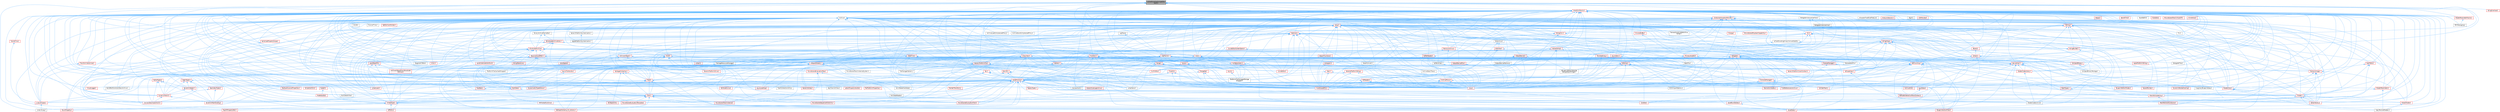 digraph "IsCharEncodingCompatibleWith.h"
{
 // INTERACTIVE_SVG=YES
 // LATEX_PDF_SIZE
  bgcolor="transparent";
  edge [fontname=Helvetica,fontsize=10,labelfontname=Helvetica,labelfontsize=10];
  node [fontname=Helvetica,fontsize=10,shape=box,height=0.2,width=0.4];
  Node1 [id="Node000001",label="IsCharEncodingCompatible\lWith.h",height=0.2,width=0.4,color="gray40", fillcolor="grey60", style="filled", fontcolor="black",tooltip=" "];
  Node1 -> Node2 [id="edge1_Node000001_Node000002",dir="back",color="steelblue1",style="solid",tooltip=" "];
  Node2 [id="Node000002",label="Archive.h",height=0.2,width=0.4,color="grey40", fillcolor="white", style="filled",URL="$d7/d3b/Archive_8h.html",tooltip=" "];
  Node2 -> Node3 [id="edge2_Node000002_Node000003",dir="back",color="steelblue1",style="solid",tooltip=" "];
  Node3 [id="Node000003",label="ApplePlatformSymbolication.h",height=0.2,width=0.4,color="grey40", fillcolor="white", style="filled",URL="$d5/d4c/ApplePlatformSymbolication_8h.html",tooltip=" "];
  Node2 -> Node4 [id="edge3_Node000002_Node000004",dir="back",color="steelblue1",style="solid",tooltip=" "];
  Node4 [id="Node000004",label="ArchiveLoadCompressedProxy.h",height=0.2,width=0.4,color="grey40", fillcolor="white", style="filled",URL="$d0/deb/ArchiveLoadCompressedProxy_8h.html",tooltip=" "];
  Node2 -> Node5 [id="edge4_Node000002_Node000005",dir="back",color="steelblue1",style="solid",tooltip=" "];
  Node5 [id="Node000005",label="ArchiveMD5.h",height=0.2,width=0.4,color="red", fillcolor="#FFF0F0", style="filled",URL="$d8/d7f/ArchiveMD5_8h.html",tooltip=" "];
  Node2 -> Node19 [id="edge5_Node000002_Node000019",dir="back",color="steelblue1",style="solid",tooltip=" "];
  Node19 [id="Node000019",label="ArchiveProxy.h",height=0.2,width=0.4,color="red", fillcolor="#FFF0F0", style="filled",URL="$dc/dda/ArchiveProxy_8h.html",tooltip=" "];
  Node19 -> Node20 [id="edge6_Node000019_Node000020",dir="back",color="steelblue1",style="solid",tooltip=" "];
  Node20 [id="Node000020",label="Core.h",height=0.2,width=0.4,color="red", fillcolor="#FFF0F0", style="filled",URL="$d6/dd7/Core_8h.html",tooltip=" "];
  Node19 -> Node29 [id="edge7_Node000019_Node000029",dir="back",color="steelblue1",style="solid",tooltip=" "];
  Node29 [id="Node000029",label="CoreSharedPCH.h",height=0.2,width=0.4,color="red", fillcolor="#FFF0F0", style="filled",URL="$d8/de5/CoreSharedPCH_8h.html",tooltip=" "];
  Node19 -> Node34 [id="edge8_Node000019_Node000034",dir="back",color="steelblue1",style="solid",tooltip=" "];
  Node34 [id="Node000034",label="HierarchicalLogArchive.h",height=0.2,width=0.4,color="red", fillcolor="#FFF0F0", style="filled",URL="$df/d85/HierarchicalLogArchive_8h.html",tooltip=" "];
  Node19 -> Node273 [id="edge9_Node000019_Node000273",dir="back",color="steelblue1",style="solid",tooltip=" "];
  Node273 [id="Node000273",label="Shader.h",height=0.2,width=0.4,color="red", fillcolor="#FFF0F0", style="filled",URL="$d2/dac/Shader_8h.html",tooltip=" "];
  Node273 -> Node278 [id="edge10_Node000273_Node000278",dir="back",color="steelblue1",style="solid",tooltip=" "];
  Node278 [id="Node000278",label="CopyTextureShaders.h",height=0.2,width=0.4,color="grey40", fillcolor="white", style="filled",URL="$dc/d7f/CopyTextureShaders_8h.html",tooltip=" "];
  Node273 -> Node281 [id="edge11_Node000273_Node000281",dir="back",color="steelblue1",style="solid",tooltip=" "];
  Node281 [id="Node000281",label="GlobalShader.h",height=0.2,width=0.4,color="red", fillcolor="#FFF0F0", style="filled",URL="$db/de3/GlobalShader_8h.html",tooltip=" "];
  Node281 -> Node278 [id="edge12_Node000281_Node000278",dir="back",color="steelblue1",style="solid",tooltip=" "];
  Node273 -> Node583 [id="edge13_Node000273_Node000583",dir="back",color="steelblue1",style="solid",tooltip=" "];
  Node583 [id="Node000583",label="ShaderCodeArchive.h",height=0.2,width=0.4,color="grey40", fillcolor="white", style="filled",URL="$d4/dfd/ShaderCodeArchive_8h.html",tooltip=" "];
  Node273 -> Node591 [id="edge14_Node000273_Node000591",dir="back",color="steelblue1",style="solid",tooltip=" "];
  Node591 [id="Node000591",label="VertexFactory.h",height=0.2,width=0.4,color="red", fillcolor="#FFF0F0", style="filled",URL="$d8/dc4/VertexFactory_8h.html",tooltip=" "];
  Node2 -> Node8084 [id="edge15_Node000002_Node008084",dir="back",color="steelblue1",style="solid",tooltip=" "];
  Node8084 [id="Node008084",label="ArchiveSaveCompressedProxy.h",height=0.2,width=0.4,color="grey40", fillcolor="white", style="filled",URL="$d4/dee/ArchiveSaveCompressedProxy_8h.html",tooltip=" "];
  Node2 -> Node6400 [id="edge16_Node000002_Node006400",dir="back",color="steelblue1",style="solid",tooltip=" "];
  Node6400 [id="Node006400",label="ArchiveStackTrace.h",height=0.2,width=0.4,color="grey40", fillcolor="white", style="filled",URL="$d9/d16/ArchiveStackTrace_8h.html",tooltip=" "];
  Node2 -> Node8293 [id="edge17_Node000002_Node008293",dir="back",color="steelblue1",style="solid",tooltip=" "];
  Node8293 [id="Node008293",label="ArchiveUObject.h",height=0.2,width=0.4,color="red", fillcolor="#FFF0F0", style="filled",URL="$de/ddb/ArchiveUObject_8h.html",tooltip=" "];
  Node8293 -> Node713 [id="edge18_Node008293_Node000713",dir="back",color="steelblue1",style="solid",tooltip=" "];
  Node713 [id="Node000713",label="ArchiveUObjectFromStructured\lArchive.h",height=0.2,width=0.4,color="red", fillcolor="#FFF0F0", style="filled",URL="$d2/d52/ArchiveUObjectFromStructuredArchive_8h.html",tooltip=" "];
  Node8293 -> Node6135 [id="edge19_Node008293_Node006135",dir="back",color="steelblue1",style="solid",tooltip=" "];
  Node6135 [id="Node006135",label="FindReferencersArchive.h",height=0.2,width=0.4,color="red", fillcolor="#FFF0F0", style="filled",URL="$d5/d8f/FindReferencersArchive_8h.html",tooltip=" "];
  Node8293 -> Node2984 [id="edge20_Node008293_Node002984",dir="back",color="steelblue1",style="solid",tooltip=" "];
  Node2984 [id="Node002984",label="LinkerLoad.h",height=0.2,width=0.4,color="red", fillcolor="#FFF0F0", style="filled",URL="$d7/def/LinkerLoad_8h.html",tooltip=" "];
  Node8293 -> Node5023 [id="edge21_Node008293_Node005023",dir="back",color="steelblue1",style="solid",tooltip=" "];
  Node5023 [id="Node005023",label="LinkerSave.h",height=0.2,width=0.4,color="grey40", fillcolor="white", style="filled",URL="$d5/d31/LinkerSave_8h.html",tooltip=" "];
  Node8293 -> Node7644 [id="edge22_Node008293_Node007644",dir="back",color="steelblue1",style="solid",tooltip=" "];
  Node7644 [id="Node007644",label="UObjectGlobals.h",height=0.2,width=0.4,color="red", fillcolor="#FFF0F0", style="filled",URL="$d0/da9/UObjectGlobals_8h.html",tooltip=" "];
  Node7644 -> Node3028 [id="edge23_Node007644_Node003028",dir="back",color="steelblue1",style="solid",tooltip=" "];
  Node3028 [id="Node003028",label="AnimStateAliasNode.h",height=0.2,width=0.4,color="grey40", fillcolor="white", style="filled",URL="$d1/dd2/AnimStateAliasNode_8h.html",tooltip=" "];
  Node7644 -> Node925 [id="edge24_Node007644_Node000925",dir="back",color="steelblue1",style="solid",tooltip=" "];
  Node925 [id="Node000925",label="AssetData.h",height=0.2,width=0.4,color="red", fillcolor="#FFF0F0", style="filled",URL="$d9/d19/AssetData_8h.html",tooltip=" "];
  Node7644 -> Node1851 [id="edge25_Node007644_Node001851",dir="back",color="steelblue1",style="solid",tooltip=" "];
  Node1851 [id="Node001851",label="BlueprintActionFilter.h",height=0.2,width=0.4,color="red", fillcolor="#FFF0F0", style="filled",URL="$d5/d2a/BlueprintActionFilter_8h.html",tooltip=" "];
  Node7644 -> Node714 [id="edge26_Node007644_Node000714",dir="back",color="steelblue1",style="solid",tooltip=" "];
  Node714 [id="Node000714",label="Class.h",height=0.2,width=0.4,color="red", fillcolor="#FFF0F0", style="filled",URL="$d4/d05/Class_8h.html",tooltip=" "];
  Node714 -> Node924 [id="edge27_Node000714_Node000924",dir="back",color="steelblue1",style="solid",tooltip=" "];
  Node924 [id="Node000924",label="AssetBundleData.h",height=0.2,width=0.4,color="red", fillcolor="#FFF0F0", style="filled",URL="$df/d47/AssetBundleData_8h.html",tooltip=" "];
  Node924 -> Node925 [id="edge28_Node000924_Node000925",dir="back",color="steelblue1",style="solid",tooltip=" "];
  Node714 -> Node925 [id="edge29_Node000714_Node000925",dir="back",color="steelblue1",style="solid",tooltip=" "];
  Node714 -> Node1620 [id="edge30_Node000714_Node001620",dir="back",color="steelblue1",style="solid",tooltip=" "];
  Node1620 [id="Node001620",label="AttributesRuntime.h",height=0.2,width=0.4,color="red", fillcolor="#FFF0F0", style="filled",URL="$dc/dc1/AttributesRuntime_8h.html",tooltip=" "];
  Node714 -> Node1851 [id="edge31_Node000714_Node001851",dir="back",color="steelblue1",style="solid",tooltip=" "];
  Node714 -> Node4509 [id="edge32_Node000714_Node004509",dir="back",color="steelblue1",style="solid",tooltip=" "];
  Node4509 [id="Node004509",label="CoreNet.h",height=0.2,width=0.4,color="red", fillcolor="#FFF0F0", style="filled",URL="$da/d1a/CoreNet_8h.html",tooltip=" "];
  Node714 -> Node1136 [id="edge33_Node000714_Node001136",dir="back",color="steelblue1",style="solid",tooltip=" "];
  Node1136 [id="Node001136",label="EdGraphSchema_K2_Actions.h",height=0.2,width=0.4,color="red", fillcolor="#FFF0F0", style="filled",URL="$d8/d9c/EdGraphSchema__K2__Actions_8h.html",tooltip=" "];
  Node714 -> Node4787 [id="edge34_Node000714_Node004787",dir="back",color="steelblue1",style="solid",tooltip=" "];
  Node4787 [id="Node004787",label="GCObjectInfo.h",height=0.2,width=0.4,color="red", fillcolor="#FFF0F0", style="filled",URL="$d3/d0f/GCObjectInfo_8h.html",tooltip=" "];
  Node714 -> Node3820 [id="edge35_Node000714_Node003820",dir="back",color="steelblue1",style="solid",tooltip=" "];
  Node3820 [id="Node003820",label="LiveLinkTypes.h",height=0.2,width=0.4,color="red", fillcolor="#FFF0F0", style="filled",URL="$d2/d4c/LiveLinkTypes_8h.html",tooltip=" "];
  Node3820 -> Node3846 [id="edge36_Node003820_Node003846",dir="back",color="steelblue1",style="solid",tooltip=" "];
  Node3846 [id="Node003846",label="LiveLinkLog.h",height=0.2,width=0.4,color="grey40", fillcolor="white", style="filled",URL="$d4/d26/LiveLinkLog_8h.html",tooltip=" "];
  Node714 -> Node4912 [id="edge37_Node000714_Node004912",dir="back",color="steelblue1",style="solid",tooltip=" "];
  Node4912 [id="Node004912",label="MovieSceneEvaluationField.h",height=0.2,width=0.4,color="red", fillcolor="#FFF0F0", style="filled",URL="$d6/d5d/MovieSceneEvaluationField_8h.html",tooltip=" "];
  Node714 -> Node2722 [id="edge38_Node000714_Node002722",dir="back",color="steelblue1",style="solid",tooltip=" "];
  Node2722 [id="Node002722",label="MovieSceneEvaluationTemplate.h",height=0.2,width=0.4,color="red", fillcolor="#FFF0F0", style="filled",URL="$d9/d34/MovieSceneEvaluationTemplate_8h.html",tooltip=" "];
  Node714 -> Node4917 [id="edge39_Node000714_Node004917",dir="back",color="steelblue1",style="solid",tooltip=" "];
  Node4917 [id="Node004917",label="MovieSceneSequenceHierarchy.h",height=0.2,width=0.4,color="red", fillcolor="#FFF0F0", style="filled",URL="$d0/dd7/MovieSceneSequenceHierarchy_8h.html",tooltip=" "];
  Node714 -> Node2706 [id="edge40_Node000714_Node002706",dir="back",color="steelblue1",style="solid",tooltip=" "];
  Node2706 [id="Node002706",label="MovieSceneTrackInstance.h",height=0.2,width=0.4,color="red", fillcolor="#FFF0F0", style="filled",URL="$d4/d28/MovieSceneTrackInstance_8h.html",tooltip=" "];
  Node714 -> Node2985 [id="edge41_Node000714_Node002985",dir="back",color="steelblue1",style="solid",tooltip=" "];
  Node2985 [id="Node002985",label="UnrealType.h",height=0.2,width=0.4,color="red", fillcolor="#FFF0F0", style="filled",URL="$d6/d2f/UnrealType_8h.html",tooltip=" "];
  Node2985 -> Node1851 [id="edge42_Node002985_Node001851",dir="back",color="steelblue1",style="solid",tooltip=" "];
  Node2985 -> Node3220 [id="edge43_Node002985_Node003220",dir="back",color="steelblue1",style="solid",tooltip=" "];
  Node3220 [id="Node003220",label="DiffUtils.h",height=0.2,width=0.4,color="red", fillcolor="#FFF0F0", style="filled",URL="$d4/d91/DiffUtils_8h.html",tooltip=" "];
  Node2985 -> Node1136 [id="edge44_Node002985_Node001136",dir="back",color="steelblue1",style="solid",tooltip=" "];
  Node2985 -> Node3227 [id="edge45_Node002985_Node003227",dir="back",color="steelblue1",style="solid",tooltip=" "];
  Node3227 [id="Node003227",label="EnumProperty.h",height=0.2,width=0.4,color="red", fillcolor="#FFF0F0", style="filled",URL="$de/d91/EnumProperty_8h.html",tooltip=" "];
  Node2985 -> Node3812 [id="edge46_Node002985_Node003812",dir="back",color="steelblue1",style="solid",tooltip=" "];
  Node3812 [id="Node003812",label="RigVMPropertyPath.h",height=0.2,width=0.4,color="red", fillcolor="#FFF0F0", style="filled",URL="$da/dfd/RigVMPropertyPath_8h.html",tooltip=" "];
  Node7644 -> Node4509 [id="edge47_Node007644_Node004509",dir="back",color="steelblue1",style="solid",tooltip=" "];
  Node7644 -> Node6058 [id="edge48_Node007644_Node006058",dir="back",color="steelblue1",style="solid",tooltip=" "];
  Node6058 [id="Node006058",label="DynamicallyTypedValue.h",height=0.2,width=0.4,color="red", fillcolor="#FFF0F0", style="filled",URL="$db/d80/DynamicallyTypedValue_8h.html",tooltip=" "];
  Node7644 -> Node1136 [id="edge49_Node007644_Node001136",dir="back",color="steelblue1",style="solid",tooltip=" "];
  Node7644 -> Node320 [id="edge50_Node007644_Node000320",dir="back",color="steelblue1",style="solid",tooltip=" "];
  Node320 [id="Node000320",label="EdModeInteractiveToolsContext.h",height=0.2,width=0.4,color="red", fillcolor="#FFF0F0", style="filled",URL="$d7/da4/EdModeInteractiveToolsContext_8h.html",tooltip=" "];
  Node7644 -> Node5313 [id="edge51_Node007644_Node005313",dir="back",color="steelblue1",style="solid",tooltip=" "];
  Node5313 [id="Node005313",label="Field.h",height=0.2,width=0.4,color="red", fillcolor="#FFF0F0", style="filled",URL="$d8/db3/Field_8h.html",tooltip=" "];
  Node5313 -> Node1851 [id="edge52_Node005313_Node001851",dir="back",color="steelblue1",style="solid",tooltip=" "];
  Node5313 -> Node714 [id="edge53_Node005313_Node000714",dir="back",color="steelblue1",style="solid",tooltip=" "];
  Node5313 -> Node4509 [id="edge54_Node005313_Node004509",dir="back",color="steelblue1",style="solid",tooltip=" "];
  Node5313 -> Node3227 [id="edge55_Node005313_Node003227",dir="back",color="steelblue1",style="solid",tooltip=" "];
  Node5313 -> Node5315 [id="edge56_Node005313_Node005315",dir="back",color="steelblue1",style="solid",tooltip=" "];
  Node5315 [id="Node005315",label="FieldPath.h",height=0.2,width=0.4,color="red", fillcolor="#FFF0F0", style="filled",URL="$d7/d6c/FieldPath_8h.html",tooltip=" "];
  Node5315 -> Node714 [id="edge57_Node005315_Node000714",dir="back",color="steelblue1",style="solid",tooltip=" "];
  Node5313 -> Node2985 [id="edge58_Node005313_Node002985",dir="back",color="steelblue1",style="solid",tooltip=" "];
  Node7644 -> Node7447 [id="edge59_Node007644_Node007447",dir="back",color="steelblue1",style="solid",tooltip=" "];
  Node7447 [id="Node007447",label="GarbageCollection.h",height=0.2,width=0.4,color="red", fillcolor="#FFF0F0", style="filled",URL="$d1/d85/GarbageCollection_8h.html",tooltip=" "];
  Node7447 -> Node714 [id="edge60_Node007447_Node000714",dir="back",color="steelblue1",style="solid",tooltip=" "];
  Node7447 -> Node5313 [id="edge61_Node007447_Node005313",dir="back",color="steelblue1",style="solid",tooltip=" "];
  Node7447 -> Node4787 [id="edge62_Node007447_Node004787",dir="back",color="steelblue1",style="solid",tooltip=" "];
  Node7644 -> Node3820 [id="edge63_Node007644_Node003820",dir="back",color="steelblue1",style="solid",tooltip=" "];
  Node7644 -> Node2706 [id="edge64_Node007644_Node002706",dir="back",color="steelblue1",style="solid",tooltip=" "];
  Node7644 -> Node3694 [id="edge65_Node007644_Node003694",dir="back",color="steelblue1",style="solid",tooltip=" "];
  Node3694 [id="Node003694",label="MovieSceneTrackInstanceSystem.h",height=0.2,width=0.4,color="grey40", fillcolor="white", style="filled",URL="$d4/db7/MovieSceneTrackInstanceSystem_8h.html",tooltip=" "];
  Node7644 -> Node2985 [id="edge66_Node007644_Node002985",dir="back",color="steelblue1",style="solid",tooltip=" "];
  Node2 -> Node713 [id="edge67_Node000002_Node000713",dir="back",color="steelblue1",style="solid",tooltip=" "];
  Node2 -> Node8296 [id="edge68_Node000002_Node008296",dir="back",color="steelblue1",style="solid",tooltip=" "];
  Node8296 [id="Node008296",label="Array.h",height=0.2,width=0.4,color="red", fillcolor="#FFF0F0", style="filled",URL="$df/dd0/Array_8h.html",tooltip=" "];
  Node8296 -> Node4 [id="edge69_Node008296_Node000004",dir="back",color="steelblue1",style="solid",tooltip=" "];
  Node8296 -> Node8084 [id="edge70_Node008296_Node008084",dir="back",color="steelblue1",style="solid",tooltip=" "];
  Node8296 -> Node6400 [id="edge71_Node008296_Node006400",dir="back",color="steelblue1",style="solid",tooltip=" "];
  Node8296 -> Node713 [id="edge72_Node008296_Node000713",dir="back",color="steelblue1",style="solid",tooltip=" "];
  Node8296 -> Node8301 [id="edge73_Node008296_Node008301",dir="back",color="steelblue1",style="solid",tooltip=" "];
  Node8301 [id="Node008301",label="ArrayView.h",height=0.2,width=0.4,color="red", fillcolor="#FFF0F0", style="filled",URL="$d7/df4/ArrayView_8h.html",tooltip=" "];
  Node8301 -> Node6400 [id="edge74_Node008301_Node006400",dir="back",color="steelblue1",style="solid",tooltip=" "];
  Node8301 -> Node925 [id="edge75_Node008301_Node000925",dir="back",color="steelblue1",style="solid",tooltip=" "];
  Node8301 -> Node5325 [id="edge76_Node008301_Node005325",dir="back",color="steelblue1",style="solid",tooltip=" "];
  Node5325 [id="Node005325",label="AsyncLoading2.h",height=0.2,width=0.4,color="red", fillcolor="#FFF0F0", style="filled",URL="$dd/db7/AsyncLoading2_8h.html",tooltip=" "];
  Node8301 -> Node1620 [id="edge77_Node008301_Node001620",dir="back",color="steelblue1",style="solid",tooltip=" "];
  Node8301 -> Node5764 [id="edge78_Node008301_Node005764",dir="back",color="steelblue1",style="solid",tooltip=" "];
  Node5764 [id="Node005764",label="ConvexHull2.h",height=0.2,width=0.4,color="grey40", fillcolor="white", style="filled",URL="$df/dc5/ConvexHull2_8h.html",tooltip=" "];
  Node8301 -> Node20 [id="edge79_Node008301_Node000020",dir="back",color="steelblue1",style="solid",tooltip=" "];
  Node8301 -> Node29 [id="edge80_Node008301_Node000029",dir="back",color="steelblue1",style="solid",tooltip=" "];
  Node8301 -> Node3173 [id="edge81_Node008301_Node003173",dir="back",color="steelblue1",style="solid",tooltip=" "];
  Node3173 [id="Node003173",label="CurveEditor.h",height=0.2,width=0.4,color="red", fillcolor="#FFF0F0", style="filled",URL="$d1/d27/CurveEditor_8h.html",tooltip=" "];
  Node8301 -> Node5960 [id="edge82_Node008301_Node005960",dir="back",color="steelblue1",style="solid",tooltip=" "];
  Node5960 [id="Node005960",label="DynamicMesh3.h",height=0.2,width=0.4,color="red", fillcolor="#FFF0F0", style="filled",URL="$d5/d34/DynamicMesh3_8h.html",tooltip=" "];
  Node5960 -> Node5761 [id="edge83_Node005960_Node005761",dir="back",color="steelblue1",style="solid",tooltip=" "];
  Node5761 [id="Node005761",label="ConvexDecomposition3.h",height=0.2,width=0.4,color="red", fillcolor="#FFF0F0", style="filled",URL="$d4/d2b/ConvexDecomposition3_8h.html",tooltip=" "];
  Node5960 -> Node5973 [id="edge84_Node005960_Node005973",dir="back",color="steelblue1",style="solid",tooltip=" "];
  Node5973 [id="Node005973",label="DynamicMeshOverlay.h",height=0.2,width=0.4,color="red", fillcolor="#FFF0F0", style="filled",URL="$de/d26/DynamicMeshOverlay_8h.html",tooltip=" "];
  Node8301 -> Node5973 [id="edge85_Node008301_Node005973",dir="back",color="steelblue1",style="solid",tooltip=" "];
  Node8301 -> Node1136 [id="edge86_Node008301_Node001136",dir="back",color="steelblue1",style="solid",tooltip=" "];
  Node8301 -> Node6135 [id="edge87_Node008301_Node006135",dir="back",color="steelblue1",style="solid",tooltip=" "];
  Node8301 -> Node6268 [id="edge88_Node008301_Node006268",dir="back",color="steelblue1",style="solid",tooltip=" "];
  Node6268 [id="Node006268",label="GenericOctree.h",height=0.2,width=0.4,color="red", fillcolor="#FFF0F0", style="filled",URL="$de/de6/GenericOctree_8h.html",tooltip=" "];
  Node8301 -> Node8105 [id="edge89_Node008301_Node008105",dir="back",color="steelblue1",style="solid",tooltip=" "];
  Node8105 [id="Node008105",label="GraphConvert.h",height=0.2,width=0.4,color="grey40", fillcolor="white", style="filled",URL="$d8/d11/GraphConvert_8h.html",tooltip=" "];
  Node8301 -> Node8107 [id="edge90_Node008301_Node008107",dir="back",color="steelblue1",style="solid",tooltip=" "];
  Node8107 [id="Node008107",label="Histogram.h",height=0.2,width=0.4,color="red", fillcolor="#FFF0F0", style="filled",URL="$d7/db2/Histogram_8h.html",tooltip=" "];
  Node8107 -> Node29 [id="edge91_Node008107_Node000029",dir="back",color="steelblue1",style="solid",tooltip=" "];
  Node8301 -> Node5310 [id="edge92_Node008301_Node005310",dir="back",color="steelblue1",style="solid",tooltip=" "];
  Node5310 [id="Node005310",label="IPlatformFileManagedStorage\lWrapper.h",height=0.2,width=0.4,color="grey40", fillcolor="white", style="filled",URL="$db/d2e/IPlatformFileManagedStorageWrapper_8h.html",tooltip=" "];
  Node8301 -> Node6394 [id="edge93_Node008301_Node006394",dir="back",color="steelblue1",style="solid",tooltip=" "];
  Node6394 [id="Node006394",label="IoDispatcher.h",height=0.2,width=0.4,color="red", fillcolor="#FFF0F0", style="filled",URL="$d8/d3c/IoDispatcher_8h.html",tooltip=" "];
  Node6394 -> Node583 [id="edge94_Node006394_Node000583",dir="back",color="steelblue1",style="solid",tooltip=" "];
  Node8301 -> Node5457 [id="edge95_Node008301_Node005457",dir="back",color="steelblue1",style="solid",tooltip=" "];
  Node5457 [id="Node005457",label="MeshAttributeArray.h",height=0.2,width=0.4,color="red", fillcolor="#FFF0F0", style="filled",URL="$dd/dcf/MeshAttributeArray_8h.html",tooltip=" "];
  Node5457 -> Node5475 [id="edge96_Node005457_Node005475",dir="back",color="steelblue1",style="solid",tooltip=" "];
  Node5475 [id="Node005475",label="MeshElementContainer.h",height=0.2,width=0.4,color="red", fillcolor="#FFF0F0", style="filled",URL="$d1/dfa/MeshElementContainer_8h.html",tooltip=" "];
  Node8301 -> Node4912 [id="edge97_Node008301_Node004912",dir="back",color="steelblue1",style="solid",tooltip=" "];
  Node8301 -> Node2722 [id="edge98_Node008301_Node002722",dir="back",color="steelblue1",style="solid",tooltip=" "];
  Node8301 -> Node7842 [id="edge99_Node008301_Node007842",dir="back",color="steelblue1",style="solid",tooltip=" "];
  Node7842 [id="Node007842",label="MovieSceneEvaluationTree.h",height=0.2,width=0.4,color="red", fillcolor="#FFF0F0", style="filled",URL="$d6/d33/MovieSceneEvaluationTree_8h.html",tooltip=" "];
  Node7842 -> Node4912 [id="edge100_Node007842_Node004912",dir="back",color="steelblue1",style="solid",tooltip=" "];
  Node7842 -> Node2722 [id="edge101_Node007842_Node002722",dir="back",color="steelblue1",style="solid",tooltip=" "];
  Node7842 -> Node4917 [id="edge102_Node007842_Node004917",dir="back",color="steelblue1",style="solid",tooltip=" "];
  Node8301 -> Node4917 [id="edge103_Node008301_Node004917",dir="back",color="steelblue1",style="solid",tooltip=" "];
  Node8301 -> Node2706 [id="edge104_Node008301_Node002706",dir="back",color="steelblue1",style="solid",tooltip=" "];
  Node8301 -> Node7398 [id="edge105_Node008301_Node007398",dir="back",color="steelblue1",style="solid",tooltip=" "];
  Node7398 [id="Node007398",label="PackageResourceManager.h",height=0.2,width=0.4,color="grey40", fillcolor="white", style="filled",URL="$dc/dee/PackageResourceManager_8h.html",tooltip=" "];
  Node7398 -> Node2984 [id="edge106_Node007398_Node002984",dir="back",color="steelblue1",style="solid",tooltip=" "];
  Node8301 -> Node273 [id="edge107_Node008301_Node000273",dir="back",color="steelblue1",style="solid",tooltip=" "];
  Node8301 -> Node7683 [id="edge108_Node008301_Node007683",dir="back",color="steelblue1",style="solid",tooltip=" "];
  Node7683 [id="Node007683",label="ShaderCodeLibrary.h",height=0.2,width=0.4,color="red", fillcolor="#FFF0F0", style="filled",URL="$d0/d8f/ShaderCodeLibrary_8h.html",tooltip=" "];
  Node7683 -> Node583 [id="edge109_Node007683_Node000583",dir="back",color="steelblue1",style="solid",tooltip=" "];
  Node8301 -> Node6378 [id="edge110_Node008301_Node006378",dir="back",color="steelblue1",style="solid",tooltip=" "];
  Node6378 [id="Node006378",label="ShaderCore.h",height=0.2,width=0.4,color="red", fillcolor="#FFF0F0", style="filled",URL="$d2/dc9/ShaderCore_8h.html",tooltip=" "];
  Node6378 -> Node278 [id="edge111_Node006378_Node000278",dir="back",color="steelblue1",style="solid",tooltip=" "];
  Node6378 -> Node273 [id="edge112_Node006378_Node000273",dir="back",color="steelblue1",style="solid",tooltip=" "];
  Node6378 -> Node591 [id="edge113_Node006378_Node000591",dir="back",color="steelblue1",style="solid",tooltip=" "];
  Node8301 -> Node7644 [id="edge114_Node008301_Node007644",dir="back",color="steelblue1",style="solid",tooltip=" "];
  Node8301 -> Node2985 [id="edge115_Node008301_Node002985",dir="back",color="steelblue1",style="solid",tooltip=" "];
  Node8301 -> Node8316 [id="edge116_Node008301_Node008316",dir="back",color="steelblue1",style="solid",tooltip=" "];
  Node8316 [id="Node008316",label="xxhash.h",height=0.2,width=0.4,color="red", fillcolor="#FFF0F0", style="filled",URL="$d3/d32/xxhash_8h.html",tooltip=" "];
  Node8296 -> Node924 [id="edge117_Node008296_Node000924",dir="back",color="steelblue1",style="solid",tooltip=" "];
  Node8296 -> Node925 [id="edge118_Node008296_Node000925",dir="back",color="steelblue1",style="solid",tooltip=" "];
  Node8296 -> Node5325 [id="edge119_Node008296_Node005325",dir="back",color="steelblue1",style="solid",tooltip=" "];
  Node8296 -> Node8501 [id="edge120_Node008296_Node008501",dir="back",color="steelblue1",style="solid",tooltip=" "];
  Node8501 [id="Node008501",label="BinaryArchiveFormatter.h",height=0.2,width=0.4,color="grey40", fillcolor="white", style="filled",URL="$d2/d01/BinaryArchiveFormatter_8h.html",tooltip=" "];
  Node8501 -> Node7396 [id="edge121_Node008501_Node007396",dir="back",color="steelblue1",style="solid",tooltip=" "];
  Node7396 [id="Node007396",label="StructuredArchive.h",height=0.2,width=0.4,color="red", fillcolor="#FFF0F0", style="filled",URL="$d9/d1e/StructuredArchive_8h.html",tooltip=" "];
  Node7396 -> Node713 [id="edge122_Node007396_Node000713",dir="back",color="steelblue1",style="solid",tooltip=" "];
  Node7396 -> Node714 [id="edge123_Node007396_Node000714",dir="back",color="steelblue1",style="solid",tooltip=" "];
  Node7396 -> Node7399 [id="edge124_Node007396_Node007399",dir="back",color="steelblue1",style="solid",tooltip=" "];
  Node7399 [id="Node007399",label="Color.h",height=0.2,width=0.4,color="red", fillcolor="#FFF0F0", style="filled",URL="$dd/dac/Color_8h.html",tooltip=" "];
  Node7399 -> Node7411 [id="edge125_Node007399_Node007411",dir="back",color="steelblue1",style="solid",tooltip=" "];
  Node7411 [id="Node007411",label="ColorSpace.h",height=0.2,width=0.4,color="red", fillcolor="#FFF0F0", style="filled",URL="$de/d18/ColorSpace_8h.html",tooltip=" "];
  Node7399 -> Node5306 [id="edge126_Node007399_Node005306",dir="back",color="steelblue1",style="solid",tooltip=" "];
  Node5306 [id="Node005306",label="ConfigCacheIni.h",height=0.2,width=0.4,color="red", fillcolor="#FFF0F0", style="filled",URL="$dd/d3f/ConfigCacheIni_8h.html",tooltip=" "];
  Node5306 -> Node20 [id="edge127_Node005306_Node000020",dir="back",color="steelblue1",style="solid",tooltip=" "];
  Node5306 -> Node29 [id="edge128_Node005306_Node000029",dir="back",color="steelblue1",style="solid",tooltip=" "];
  Node5306 -> Node5308 [id="edge129_Node005306_Node005308",dir="back",color="steelblue1",style="solid",tooltip=" "];
  Node5308 [id="Node005308",label="GenericPlatformDriver.h",height=0.2,width=0.4,color="red", fillcolor="#FFF0F0", style="filled",URL="$d6/d35/GenericPlatformDriver_8h.html",tooltip=" "];
  Node5306 -> Node5310 [id="edge130_Node005306_Node005310",dir="back",color="steelblue1",style="solid",tooltip=" "];
  Node7399 -> Node20 [id="edge131_Node007399_Node000020",dir="back",color="steelblue1",style="solid",tooltip=" "];
  Node7399 -> Node29 [id="edge132_Node007399_Node000029",dir="back",color="steelblue1",style="solid",tooltip=" "];
  Node7399 -> Node3220 [id="edge133_Node007399_Node003220",dir="back",color="steelblue1",style="solid",tooltip=" "];
  Node7396 -> Node5306 [id="edge134_Node007396_Node005306",dir="back",color="steelblue1",style="solid",tooltip=" "];
  Node7396 -> Node7787 [id="edge135_Node007396_Node007787",dir="back",color="steelblue1",style="solid",tooltip=" "];
  Node7787 [id="Node007787",label="DateTime.h",height=0.2,width=0.4,color="red", fillcolor="#FFF0F0", style="filled",URL="$d1/de9/DateTime_8h.html",tooltip=" "];
  Node7787 -> Node20 [id="edge136_Node007787_Node000020",dir="back",color="steelblue1",style="solid",tooltip=" "];
  Node7787 -> Node5335 [id="edge137_Node007787_Node005335",dir="back",color="steelblue1",style="solid",tooltip=" "];
  Node5335 [id="Node005335",label="CoreMinimal.h",height=0.2,width=0.4,color="red", fillcolor="#FFF0F0", style="filled",URL="$d7/d67/CoreMinimal_8h.html",tooltip=" "];
  Node5335 -> Node3028 [id="edge138_Node005335_Node003028",dir="back",color="steelblue1",style="solid",tooltip=" "];
  Node5335 -> Node5 [id="edge139_Node005335_Node000005",dir="back",color="steelblue1",style="solid",tooltip=" "];
  Node5335 -> Node5325 [id="edge140_Node005335_Node005325",dir="back",color="steelblue1",style="solid",tooltip=" "];
  Node5335 -> Node4867 [id="edge141_Node005335_Node004867",dir="back",color="steelblue1",style="solid",tooltip=" "];
  Node4867 [id="Node004867",label="AttributeCurve.h",height=0.2,width=0.4,color="red", fillcolor="#FFF0F0", style="filled",URL="$d6/d16/AttributeCurve_8h.html",tooltip=" "];
  Node5335 -> Node1851 [id="edge142_Node005335_Node001851",dir="back",color="steelblue1",style="solid",tooltip=" "];
  Node5335 -> Node985 [id="edge143_Node005335_Node000985",dir="back",color="steelblue1",style="solid",tooltip=" "];
  Node985 [id="Node000985",label="BlueprintEditorModes.h",height=0.2,width=0.4,color="red", fillcolor="#FFF0F0", style="filled",URL="$d9/d70/BlueprintEditorModes_8h.html",tooltip=" "];
  Node5335 -> Node5554 [id="edge144_Node005335_Node005554",dir="back",color="steelblue1",style="solid",tooltip=" "];
  Node5554 [id="Node005554",label="BulkData.h",height=0.2,width=0.4,color="red", fillcolor="#FFF0F0", style="filled",URL="$d4/d8e/BulkData_8h.html",tooltip=" "];
  Node5554 -> Node5555 [id="edge145_Node005554_Node005555",dir="back",color="steelblue1",style="solid",tooltip=" "];
  Node5555 [id="Node005555",label="BulkDataReader.h",height=0.2,width=0.4,color="grey40", fillcolor="white", style="filled",URL="$d4/d9b/BulkDataReader_8h.html",tooltip=" "];
  Node5554 -> Node5557 [id="edge146_Node005554_Node005557",dir="back",color="steelblue1",style="solid",tooltip=" "];
  Node5557 [id="Node005557",label="BulkDataWriter.h",height=0.2,width=0.4,color="grey40", fillcolor="white", style="filled",URL="$dc/dcb/BulkDataWriter_8h.html",tooltip=" "];
  Node5335 -> Node5761 [id="edge147_Node005335_Node005761",dir="back",color="steelblue1",style="solid",tooltip=" "];
  Node5335 -> Node5764 [id="edge148_Node005335_Node005764",dir="back",color="steelblue1",style="solid",tooltip=" "];
  Node5335 -> Node20 [id="edge149_Node005335_Node000020",dir="back",color="steelblue1",style="solid",tooltip=" "];
  Node5335 -> Node29 [id="edge150_Node005335_Node000029",dir="back",color="steelblue1",style="solid",tooltip=" "];
  Node5335 -> Node5949 [id="edge151_Node005335_Node005949",dir="back",color="steelblue1",style="solid",tooltip=" "];
  Node5949 [id="Node005949",label="DynamicRenderScaling.h",height=0.2,width=0.4,color="red", fillcolor="#FFF0F0", style="filled",URL="$df/d37/DynamicRenderScaling_8h.html",tooltip=" "];
  Node5335 -> Node5956 [id="edge152_Node005335_Node005956",dir="back",color="steelblue1",style="solid",tooltip=" "];
  Node5956 [id="Node005956",label="DynamicVector.h",height=0.2,width=0.4,color="red", fillcolor="#FFF0F0", style="filled",URL="$d5/dfc/DynamicVector_8h.html",tooltip=" "];
  Node5956 -> Node5960 [id="edge153_Node005956_Node005960",dir="back",color="steelblue1",style="solid",tooltip=" "];
  Node5956 -> Node5973 [id="edge154_Node005956_Node005973",dir="back",color="steelblue1",style="solid",tooltip=" "];
  Node5335 -> Node6058 [id="edge155_Node005335_Node006058",dir="back",color="steelblue1",style="solid",tooltip=" "];
  Node5335 -> Node1136 [id="edge156_Node005335_Node001136",dir="back",color="steelblue1",style="solid",tooltip=" "];
  Node5335 -> Node6135 [id="edge157_Node005335_Node006135",dir="back",color="steelblue1",style="solid",tooltip=" "];
  Node5335 -> Node6141 [id="edge158_Node005335_Node006141",dir="back",color="steelblue1",style="solid",tooltip=" "];
  Node6141 [id="Node006141",label="FleshCollectionUtility.h",height=0.2,width=0.4,color="grey40", fillcolor="white", style="filled",URL="$d4/d53/FleshCollectionUtility_8h.html",tooltip=" "];
  Node5335 -> Node6268 [id="edge159_Node005335_Node006268",dir="back",color="steelblue1",style="solid",tooltip=" "];
  Node5335 -> Node281 [id="edge160_Node005335_Node000281",dir="back",color="steelblue1",style="solid",tooltip=" "];
  Node5335 -> Node6339 [id="edge161_Node005335_Node006339",dir="back",color="steelblue1",style="solid",tooltip=" "];
  Node6339 [id="Node006339",label="HazardPointer.h",height=0.2,width=0.4,color="red", fillcolor="#FFF0F0", style="filled",URL="$d5/d08/HazardPointer_8h.html",tooltip=" "];
  Node5335 -> Node34 [id="edge162_Node005335_Node000034",dir="back",color="steelblue1",style="solid",tooltip=" "];
  Node5335 -> Node1316 [id="edge163_Node005335_Node001316",dir="back",color="steelblue1",style="solid",tooltip=" "];
  Node1316 [id="Node001316",label="ImaginaryBlueprintData.h",height=0.2,width=0.4,color="grey40", fillcolor="white", style="filled",URL="$d9/d16/ImaginaryBlueprintData_8h.html",tooltip=" "];
  Node5335 -> Node4832 [id="edge164_Node005335_Node004832",dir="back",color="steelblue1",style="solid",tooltip=" "];
  Node4832 [id="Node004832",label="InputState.h",height=0.2,width=0.4,color="red", fillcolor="#FFF0F0", style="filled",URL="$d7/dfa/InputState_8h.html",tooltip=" "];
  Node4832 -> Node320 [id="edge165_Node004832_Node000320",dir="back",color="steelblue1",style="solid",tooltip=" "];
  Node5335 -> Node6603 [id="edge166_Node005335_Node006603",dir="back",color="steelblue1",style="solid",tooltip=" "];
  Node6603 [id="Node006603",label="KeyChainUtilities.h",height=0.2,width=0.4,color="grey40", fillcolor="white", style="filled",URL="$db/d66/KeyChainUtilities_8h.html",tooltip=" "];
  Node5335 -> Node6618 [id="edge167_Node005335_Node006618",dir="back",color="steelblue1",style="solid",tooltip=" "];
  Node6618 [id="Node006618",label="LatentPropertyHandle.h",height=0.2,width=0.4,color="red", fillcolor="#FFF0F0", style="filled",URL="$d2/d4e/LatentPropertyHandle_8h.html",tooltip=" "];
  Node5335 -> Node2984 [id="edge168_Node005335_Node002984",dir="back",color="steelblue1",style="solid",tooltip=" "];
  Node5335 -> Node5023 [id="edge169_Node005335_Node005023",dir="back",color="steelblue1",style="solid",tooltip=" "];
  Node5335 -> Node3846 [id="edge170_Node005335_Node003846",dir="back",color="steelblue1",style="solid",tooltip=" "];
  Node5335 -> Node3820 [id="edge171_Node005335_Node003820",dir="back",color="steelblue1",style="solid",tooltip=" "];
  Node5335 -> Node5457 [id="edge172_Node005335_Node005457",dir="back",color="steelblue1",style="solid",tooltip=" "];
  Node5335 -> Node5475 [id="edge173_Node005335_Node005475",dir="back",color="steelblue1",style="solid",tooltip=" "];
  Node5335 -> Node6717 [id="edge174_Node005335_Node006717",dir="back",color="steelblue1",style="solid",tooltip=" "];
  Node6717 [id="Node006717",label="MeshTypes.h",height=0.2,width=0.4,color="red", fillcolor="#FFF0F0", style="filled",URL="$dd/d98/MeshTypes_8h.html",tooltip=" "];
  Node6717 -> Node5457 [id="edge175_Node006717_Node005457",dir="back",color="steelblue1",style="solid",tooltip=" "];
  Node5335 -> Node4912 [id="edge176_Node005335_Node004912",dir="back",color="steelblue1",style="solid",tooltip=" "];
  Node5335 -> Node2722 [id="edge177_Node005335_Node002722",dir="back",color="steelblue1",style="solid",tooltip=" "];
  Node5335 -> Node4917 [id="edge178_Node005335_Node004917",dir="back",color="steelblue1",style="solid",tooltip=" "];
  Node5335 -> Node6863 [id="edge179_Node005335_Node006863",dir="back",color="steelblue1",style="solid",tooltip=" "];
  Node6863 [id="Node006863",label="NodeHandle.h",height=0.2,width=0.4,color="red", fillcolor="#FFF0F0", style="filled",URL="$d2/d9b/NodeHandle_8h.html",tooltip=" "];
  Node5335 -> Node6865 [id="edge180_Node005335_Node006865",dir="back",color="steelblue1",style="solid",tooltip=" "];
  Node6865 [id="Node006865",label="NodeID.h",height=0.2,width=0.4,color="red", fillcolor="#FFF0F0", style="filled",URL="$d2/ddd/NodeID_8h.html",tooltip=" "];
  Node6865 -> Node6863 [id="edge181_Node006865_Node006863",dir="back",color="steelblue1",style="solid",tooltip=" "];
  Node5335 -> Node6914 [id="edge182_Node005335_Node006914",dir="back",color="steelblue1",style="solid",tooltip=" "];
  Node6914 [id="Node006914",label="PerPlatformProperties.h",height=0.2,width=0.4,color="red", fillcolor="#FFF0F0", style="filled",URL="$df/d71/CoreUObject_2Public_2UObject_2PerPlatformProperties_8h.html",tooltip=" "];
  Node5335 -> Node6920 [id="edge183_Node005335_Node006920",dir="back",color="steelblue1",style="solid",tooltip=" "];
  Node6920 [id="Node006920",label="PerQualityLevelProperties.h",height=0.2,width=0.4,color="red", fillcolor="#FFF0F0", style="filled",URL="$d6/dcd/PerQualityLevelProperties_8h.html",tooltip=" "];
  Node5335 -> Node5329 [id="edge184_Node005335_Node005329",dir="back",color="steelblue1",style="solid",tooltip=" "];
  Node5329 [id="Node005329",label="RenderTransform.h",height=0.2,width=0.4,color="red", fillcolor="#FFF0F0", style="filled",URL="$d7/d9f/RenderTransform_8h.html",tooltip=" "];
  Node5335 -> Node7014 [id="edge185_Node005335_Node007014",dir="back",color="steelblue1",style="solid",tooltip=" "];
  Node7014 [id="Node007014",label="ReplayTypes.h",height=0.2,width=0.4,color="red", fillcolor="#FFF0F0", style="filled",URL="$d9/d77/ReplayTypes_8h.html",tooltip=" "];
  Node5335 -> Node3812 [id="edge186_Node005335_Node003812",dir="back",color="steelblue1",style="solid",tooltip=" "];
  Node5335 -> Node4036 [id="edge187_Node005335_Node004036",dir="back",color="steelblue1",style="solid",tooltip=" "];
  Node4036 [id="Node004036",label="SCSVImportOptions.h",height=0.2,width=0.4,color="grey40", fillcolor="white", style="filled",URL="$d7/dfe/SCSVImportOptions_8h.html",tooltip=" "];
  Node5335 -> Node4039 [id="edge188_Node005335_Node004039",dir="back",color="steelblue1",style="solid",tooltip=" "];
  Node4039 [id="Node004039",label="SNameComboBox.h",height=0.2,width=0.4,color="red", fillcolor="#FFF0F0", style="filled",URL="$d8/d4b/SNameComboBox_8h.html",tooltip=" "];
  Node5335 -> Node273 [id="edge189_Node005335_Node000273",dir="back",color="steelblue1",style="solid",tooltip=" "];
  Node5335 -> Node583 [id="edge190_Node005335_Node000583",dir="back",color="steelblue1",style="solid",tooltip=" "];
  Node5335 -> Node6378 [id="edge191_Node005335_Node006378",dir="back",color="steelblue1",style="solid",tooltip=" "];
  Node5335 -> Node7068 [id="edge192_Node005335_Node007068",dir="back",color="steelblue1",style="solid",tooltip=" "];
  Node7068 [id="Node007068",label="ShaderParameters.h",height=0.2,width=0.4,color="red", fillcolor="#FFF0F0", style="filled",URL="$d5/d63/ShaderParameters_8h.html",tooltip=" "];
  Node7068 -> Node278 [id="edge193_Node007068_Node000278",dir="back",color="steelblue1",style="solid",tooltip=" "];
  Node7068 -> Node273 [id="edge194_Node007068_Node000273",dir="back",color="steelblue1",style="solid",tooltip=" "];
  Node5335 -> Node7077 [id="edge195_Node005335_Node007077",dir="back",color="steelblue1",style="solid",tooltip=" "];
  Node7077 [id="Node007077",label="SimpleCellGrid.h",height=0.2,width=0.4,color="red", fillcolor="#FFF0F0", style="filled",URL="$d6/d59/SimpleCellGrid_8h.html",tooltip=" "];
  Node5335 -> Node591 [id="edge196_Node005335_Node000591",dir="back",color="steelblue1",style="solid",tooltip=" "];
  Node5335 -> Node4745 [id="edge197_Node005335_Node004745",dir="back",color="steelblue1",style="solid",tooltip=" "];
  Node4745 [id="Node004745",label="VisualLogger.h",height=0.2,width=0.4,color="red", fillcolor="#FFF0F0", style="filled",URL="$db/df4/VisualLogger_8h.html",tooltip=" "];
  Node5335 -> Node7354 [id="edge198_Node005335_Node007354",dir="back",color="steelblue1",style="solid",tooltip=" "];
  Node7354 [id="Node007354",label="WorldPartitionActorDescArchive.h",height=0.2,width=0.4,color="grey40", fillcolor="white", style="filled",URL="$d4/de5/WorldPartitionActorDescArchive_8h.html",tooltip=" "];
  Node7787 -> Node29 [id="edge199_Node007787_Node000029",dir="back",color="steelblue1",style="solid",tooltip=" "];
  Node7787 -> Node7789 [id="edge200_Node007787_Node007789",dir="back",color="steelblue1",style="solid",tooltip=" "];
  Node7789 [id="Node007789",label="DiagnosticTable.h",height=0.2,width=0.4,color="grey40", fillcolor="white", style="filled",URL="$d8/dd1/DiagnosticTable_8h.html",tooltip=" "];
  Node7787 -> Node7791 [id="edge201_Node007787_Node007791",dir="back",color="steelblue1",style="solid",tooltip=" "];
  Node7791 [id="Node007791",label="FileManagerGeneric.h",height=0.2,width=0.4,color="grey40", fillcolor="white", style="filled",URL="$dc/d32/FileManagerGeneric_8h.html",tooltip=" "];
  Node7787 -> Node7793 [id="edge202_Node007787_Node007793",dir="back",color="steelblue1",style="solid",tooltip=" "];
  Node7793 [id="Node007793",label="Future.h",height=0.2,width=0.4,color="red", fillcolor="#FFF0F0", style="filled",URL="$da/db2/Future_8h.html",tooltip=" "];
  Node7793 -> Node6412 [id="edge203_Node007793_Node006412",dir="back",color="steelblue1",style="solid",tooltip=" "];
  Node6412 [id="Node006412",label="Async.h",height=0.2,width=0.4,color="red", fillcolor="#FFF0F0", style="filled",URL="$d7/ddf/Async_8h.html",tooltip=" "];
  Node6412 -> Node5310 [id="edge204_Node006412_Node005310",dir="back",color="steelblue1",style="solid",tooltip=" "];
  Node7793 -> Node29 [id="edge205_Node007793_Node000029",dir="back",color="steelblue1",style="solid",tooltip=" "];
  Node7793 -> Node7796 [id="edge206_Node007793_Node007796",dir="back",color="steelblue1",style="solid",tooltip=" "];
  Node7796 [id="Node007796",label="CsvProfiler.h",height=0.2,width=0.4,color="red", fillcolor="#FFF0F0", style="filled",URL="$d1/d9f/CsvProfiler_8h.html",tooltip=" "];
  Node7793 -> Node6394 [id="edge207_Node007793_Node006394",dir="back",color="steelblue1",style="solid",tooltip=" "];
  Node7787 -> Node5308 [id="edge208_Node007787_Node005308",dir="back",color="steelblue1",style="solid",tooltip=" "];
  Node7787 -> Node7805 [id="edge209_Node007787_Node007805",dir="back",color="steelblue1",style="solid",tooltip=" "];
  Node7805 [id="Node007805",label="GenericPlatformFile.h",height=0.2,width=0.4,color="red", fillcolor="#FFF0F0", style="filled",URL="$d7/d2d/GenericPlatformFile_8h.html",tooltip=" "];
  Node7805 -> Node7440 [id="edge210_Node007805_Node007440",dir="back",color="steelblue1",style="solid",tooltip=" "];
  Node7440 [id="Node007440",label="AsyncFileHandle.h",height=0.2,width=0.4,color="red", fillcolor="#FFF0F0", style="filled",URL="$df/dc4/AsyncFileHandle_8h.html",tooltip=" "];
  Node7440 -> Node5554 [id="edge211_Node007440_Node005554",dir="back",color="steelblue1",style="solid",tooltip=" "];
  Node7805 -> Node5554 [id="edge212_Node007805_Node005554",dir="back",color="steelblue1",style="solid",tooltip=" "];
  Node7805 -> Node20 [id="edge213_Node007805_Node000020",dir="back",color="steelblue1",style="solid",tooltip=" "];
  Node7805 -> Node29 [id="edge214_Node007805_Node000029",dir="back",color="steelblue1",style="solid",tooltip=" "];
  Node7805 -> Node7791 [id="edge215_Node007805_Node007791",dir="back",color="steelblue1",style="solid",tooltip=" "];
  Node7805 -> Node7427 [id="edge216_Node007805_Node007427",dir="back",color="steelblue1",style="solid",tooltip=" "];
  Node7427 [id="Node007427",label="IPlatformFileCachedWrapper.h",height=0.2,width=0.4,color="grey40", fillcolor="white", style="filled",URL="$d2/d1a/IPlatformFileCachedWrapper_8h.html",tooltip=" "];
  Node7805 -> Node5310 [id="edge217_Node007805_Node005310",dir="back",color="steelblue1",style="solid",tooltip=" "];
  Node7805 -> Node6394 [id="edge218_Node007805_Node006394",dir="back",color="steelblue1",style="solid",tooltip=" "];
  Node7787 -> Node7427 [id="edge219_Node007787_Node007427",dir="back",color="steelblue1",style="solid",tooltip=" "];
  Node7787 -> Node7823 [id="edge220_Node007787_Node007823",dir="back",color="steelblue1",style="solid",tooltip=" "];
  Node7823 [id="Node007823",label="Range.h",height=0.2,width=0.4,color="red", fillcolor="#FFF0F0", style="filled",URL="$d9/db6/Range_8h.html",tooltip=" "];
  Node7823 -> Node20 [id="edge221_Node007823_Node000020",dir="back",color="steelblue1",style="solid",tooltip=" "];
  Node7823 -> Node5335 [id="edge222_Node007823_Node005335",dir="back",color="steelblue1",style="solid",tooltip=" "];
  Node7823 -> Node29 [id="edge223_Node007823_Node000029",dir="back",color="steelblue1",style="solid",tooltip=" "];
  Node7823 -> Node3173 [id="edge224_Node007823_Node003173",dir="back",color="steelblue1",style="solid",tooltip=" "];
  Node7823 -> Node4912 [id="edge225_Node007823_Node004912",dir="back",color="steelblue1",style="solid",tooltip=" "];
  Node7823 -> Node7842 [id="edge226_Node007823_Node007842",dir="back",color="steelblue1",style="solid",tooltip=" "];
  Node7823 -> Node7845 [id="edge227_Node007823_Node007845",dir="back",color="steelblue1",style="solid",tooltip=" "];
  Node7845 [id="Node007845",label="RangeSet.h",height=0.2,width=0.4,color="red", fillcolor="#FFF0F0", style="filled",URL="$dc/d21/RangeSet_8h.html",tooltip=" "];
  Node7845 -> Node20 [id="edge228_Node007845_Node000020",dir="back",color="steelblue1",style="solid",tooltip=" "];
  Node7845 -> Node5335 [id="edge229_Node007845_Node005335",dir="back",color="steelblue1",style="solid",tooltip=" "];
  Node7845 -> Node29 [id="edge230_Node007845_Node000029",dir="back",color="steelblue1",style="solid",tooltip=" "];
  Node7396 -> Node6058 [id="edge231_Node007396_Node006058",dir="back",color="steelblue1",style="solid",tooltip=" "];
  Node7396 -> Node3227 [id="edge232_Node007396_Node003227",dir="back",color="steelblue1",style="solid",tooltip=" "];
  Node7396 -> Node5313 [id="edge233_Node007396_Node005313",dir="back",color="steelblue1",style="solid",tooltip=" "];
  Node7396 -> Node7854 [id="edge234_Node007396_Node007854",dir="back",color="steelblue1",style="solid",tooltip=" "];
  Node7854 [id="Node007854",label="Guid.h",height=0.2,width=0.4,color="red", fillcolor="#FFF0F0", style="filled",URL="$d6/d2a/Guid_8h.html",tooltip=" "];
  Node7854 -> Node925 [id="edge235_Node007854_Node000925",dir="back",color="steelblue1",style="solid",tooltip=" "];
  Node7854 -> Node714 [id="edge236_Node007854_Node000714",dir="back",color="steelblue1",style="solid",tooltip=" "];
  Node7854 -> Node20 [id="edge237_Node007854_Node000020",dir="back",color="steelblue1",style="solid",tooltip=" "];
  Node7854 -> Node29 [id="edge238_Node007854_Node000029",dir="back",color="steelblue1",style="solid",tooltip=" "];
  Node7854 -> Node7796 [id="edge239_Node007854_Node007796",dir="back",color="steelblue1",style="solid",tooltip=" "];
  Node7854 -> Node5313 [id="edge240_Node007854_Node005313",dir="back",color="steelblue1",style="solid",tooltip=" "];
  Node7854 -> Node6394 [id="edge241_Node007854_Node006394",dir="back",color="steelblue1",style="solid",tooltip=" "];
  Node7854 -> Node2980 [id="edge242_Node007854_Node002980",dir="back",color="steelblue1",style="solid",tooltip=" "];
  Node2980 [id="Node002980",label="LazyObjectPtr.h",height=0.2,width=0.4,color="red", fillcolor="#FFF0F0", style="filled",URL="$d0/d2a/LazyObjectPtr_8h.html",tooltip=" "];
  Node2980 -> Node713 [id="edge243_Node002980_Node000713",dir="back",color="steelblue1",style="solid",tooltip=" "];
  Node2980 -> Node2984 [id="edge244_Node002980_Node002984",dir="back",color="steelblue1",style="solid",tooltip=" "];
  Node2980 -> Node2985 [id="edge245_Node002980_Node002985",dir="back",color="steelblue1",style="solid",tooltip=" "];
  Node7854 -> Node7610 [id="edge246_Node007854_Node007610",dir="back",color="steelblue1",style="solid",tooltip=" "];
  Node7610 [id="Node007610",label="LevelInstanceActorGuid.h",height=0.2,width=0.4,color="red", fillcolor="#FFF0F0", style="filled",URL="$d0/d6d/LevelInstanceActorGuid_8h.html",tooltip=" "];
  Node7854 -> Node3820 [id="edge247_Node007854_Node003820",dir="back",color="steelblue1",style="solid",tooltip=" "];
  Node7854 -> Node4912 [id="edge248_Node007854_Node004912",dir="back",color="steelblue1",style="solid",tooltip=" "];
  Node7854 -> Node2722 [id="edge249_Node007854_Node002722",dir="back",color="steelblue1",style="solid",tooltip=" "];
  Node7854 -> Node4917 [id="edge250_Node007854_Node004917",dir="back",color="steelblue1",style="solid",tooltip=" "];
  Node7854 -> Node7666 [id="edge251_Node007854_Node007666",dir="back",color="steelblue1",style="solid",tooltip=" "];
  Node7666 [id="Node007666",label="SecureHash.h",height=0.2,width=0.4,color="red", fillcolor="#FFF0F0", style="filled",URL="$df/d38/SecureHash_8h.html",tooltip=" "];
  Node7666 -> Node5 [id="edge252_Node007666_Node000005",dir="back",color="steelblue1",style="solid",tooltip=" "];
  Node7666 -> Node925 [id="edge253_Node007666_Node000925",dir="back",color="steelblue1",style="solid",tooltip=" "];
  Node7666 -> Node29 [id="edge254_Node007666_Node000029",dir="back",color="steelblue1",style="solid",tooltip=" "];
  Node7666 -> Node7667 [id="edge255_Node007666_Node007667",dir="back",color="steelblue1",style="solid",tooltip=" "];
  Node7667 [id="Node007667",label="GenericPlatformCrashContext.h",height=0.2,width=0.4,color="red", fillcolor="#FFF0F0", style="filled",URL="$dd/d2c/GenericPlatformCrashContext_8h.html",tooltip=" "];
  Node7666 -> Node6394 [id="edge256_Node007666_Node006394",dir="back",color="steelblue1",style="solid",tooltip=" "];
  Node7666 -> Node7678 [id="edge257_Node007666_Node007678",dir="back",color="steelblue1",style="solid",tooltip=" "];
  Node7678 [id="Node007678",label="MemoryImage.h",height=0.2,width=0.4,color="red", fillcolor="#FFF0F0", style="filled",URL="$d1/df7/MemoryImage_8h.html",tooltip=" "];
  Node7678 -> Node281 [id="edge258_Node007678_Node000281",dir="back",color="steelblue1",style="solid",tooltip=" "];
  Node7678 -> Node273 [id="edge259_Node007678_Node000273",dir="back",color="steelblue1",style="solid",tooltip=" "];
  Node7678 -> Node2985 [id="edge260_Node007678_Node002985",dir="back",color="steelblue1",style="solid",tooltip=" "];
  Node7678 -> Node591 [id="edge261_Node007678_Node000591",dir="back",color="steelblue1",style="solid",tooltip=" "];
  Node7666 -> Node273 [id="edge262_Node007666_Node000273",dir="back",color="steelblue1",style="solid",tooltip=" "];
  Node7666 -> Node583 [id="edge263_Node007666_Node000583",dir="back",color="steelblue1",style="solid",tooltip=" "];
  Node7666 -> Node7683 [id="edge264_Node007666_Node007683",dir="back",color="steelblue1",style="solid",tooltip=" "];
  Node7666 -> Node6378 [id="edge265_Node007666_Node006378",dir="back",color="steelblue1",style="solid",tooltip=" "];
  Node7666 -> Node591 [id="edge266_Node007666_Node000591",dir="back",color="steelblue1",style="solid",tooltip=" "];
  Node7396 -> Node2980 [id="edge267_Node007396_Node002980",dir="back",color="steelblue1",style="solid",tooltip=" "];
  Node7396 -> Node2984 [id="edge268_Node007396_Node002984",dir="back",color="steelblue1",style="solid",tooltip=" "];
  Node7396 -> Node8012 [id="edge269_Node007396_Node008012",dir="back",color="steelblue1",style="solid",tooltip=" "];
  Node8012 [id="Node008012",label="ObjectThumbnail.h",height=0.2,width=0.4,color="red", fillcolor="#FFF0F0", style="filled",URL="$de/d40/ObjectThumbnail_8h.html",tooltip=" "];
  Node8012 -> Node20 [id="edge270_Node008012_Node000020",dir="back",color="steelblue1",style="solid",tooltip=" "];
  Node8012 -> Node29 [id="edge271_Node008012_Node000029",dir="back",color="steelblue1",style="solid",tooltip=" "];
  Node7396 -> Node8015 [id="edge272_Node007396_Node008015",dir="back",color="steelblue1",style="solid",tooltip=" "];
  Node8015 [id="Node008015",label="PrimaryAssetId.h",height=0.2,width=0.4,color="red", fillcolor="#FFF0F0", style="filled",URL="$dc/d5c/PrimaryAssetId_8h.html",tooltip=" "];
  Node8015 -> Node924 [id="edge273_Node008015_Node000924",dir="back",color="steelblue1",style="solid",tooltip=" "];
  Node8015 -> Node925 [id="edge274_Node008015_Node000925",dir="back",color="steelblue1",style="solid",tooltip=" "];
  Node8015 -> Node7644 [id="edge275_Node008015_Node007644",dir="back",color="steelblue1",style="solid",tooltip=" "];
  Node7396 -> Node8025 [id="edge276_Node007396_Node008025",dir="back",color="steelblue1",style="solid",tooltip=" "];
  Node8025 [id="Node008025",label="StringTableCore.h",height=0.2,width=0.4,color="red", fillcolor="#FFF0F0", style="filled",URL="$d9/dd3/StringTableCore_8h.html",tooltip=" "];
  Node7396 -> Node8281 [id="edge277_Node007396_Node008281",dir="back",color="steelblue1",style="solid",tooltip=" "];
  Node8281 [id="Node008281",label="TopLevelAssetPath.h",height=0.2,width=0.4,color="red", fillcolor="#FFF0F0", style="filled",URL="$de/dc9/TopLevelAssetPath_8h.html",tooltip=" "];
  Node8281 -> Node924 [id="edge278_Node008281_Node000924",dir="back",color="steelblue1",style="solid",tooltip=" "];
  Node8281 -> Node925 [id="edge279_Node008281_Node000925",dir="back",color="steelblue1",style="solid",tooltip=" "];
  Node8281 -> Node714 [id="edge280_Node008281_Node000714",dir="back",color="steelblue1",style="solid",tooltip=" "];
  Node8281 -> Node7644 [id="edge281_Node008281_Node007644",dir="back",color="steelblue1",style="solid",tooltip=" "];
  Node8281 -> Node2985 [id="edge282_Node008281_Node002985",dir="back",color="steelblue1",style="solid",tooltip=" "];
  Node8281 -> Node7354 [id="edge283_Node008281_Node007354",dir="back",color="steelblue1",style="solid",tooltip=" "];
  Node7396 -> Node2985 [id="edge284_Node007396_Node002985",dir="back",color="steelblue1",style="solid",tooltip=" "];
  Node8501 -> Node8502 [id="edge285_Node008501_Node008502",dir="back",color="steelblue1",style="solid",tooltip=" "];
  Node8502 [id="Node008502",label="StructuredArchiveSlots.h",height=0.2,width=0.4,color="red", fillcolor="#FFF0F0", style="filled",URL="$d2/d87/StructuredArchiveSlots_8h.html",tooltip=" "];
  Node8502 -> Node7399 [id="edge286_Node008502_Node007399",dir="back",color="steelblue1",style="solid",tooltip=" "];
  Node8502 -> Node5306 [id="edge287_Node008502_Node005306",dir="back",color="steelblue1",style="solid",tooltip=" "];
  Node8502 -> Node5313 [id="edge288_Node008502_Node005313",dir="back",color="steelblue1",style="solid",tooltip=" "];
  Node8502 -> Node2984 [id="edge289_Node008502_Node002984",dir="back",color="steelblue1",style="solid",tooltip=" "];
  Node8502 -> Node7396 [id="edge290_Node008502_Node007396",dir="back",color="steelblue1",style="solid",tooltip=" "];
  Node8502 -> Node8281 [id="edge291_Node008502_Node008281",dir="back",color="steelblue1",style="solid",tooltip=" "];
  Node8296 -> Node8503 [id="edge292_Node008296_Node008503",dir="back",color="steelblue1",style="solid",tooltip=" "];
  Node8503 [id="Node008503",label="BitReader.h",height=0.2,width=0.4,color="red", fillcolor="#FFF0F0", style="filled",URL="$dd/d8b/BitReader_8h.html",tooltip=" "];
  Node8503 -> Node20 [id="edge293_Node008503_Node000020",dir="back",color="steelblue1",style="solid",tooltip=" "];
  Node8503 -> Node4509 [id="edge294_Node008503_Node004509",dir="back",color="steelblue1",style="solid",tooltip=" "];
  Node8503 -> Node29 [id="edge295_Node008503_Node000029",dir="back",color="steelblue1",style="solid",tooltip=" "];
  Node8503 -> Node7014 [id="edge296_Node008503_Node007014",dir="back",color="steelblue1",style="solid",tooltip=" "];
  Node8296 -> Node8505 [id="edge297_Node008296_Node008505",dir="back",color="steelblue1",style="solid",tooltip=" "];
  Node8505 [id="Node008505",label="BitWriter.h",height=0.2,width=0.4,color="red", fillcolor="#FFF0F0", style="filled",URL="$d5/d10/BitWriter_8h.html",tooltip=" "];
  Node8505 -> Node20 [id="edge298_Node008505_Node000020",dir="back",color="steelblue1",style="solid",tooltip=" "];
  Node8505 -> Node4509 [id="edge299_Node008505_Node004509",dir="back",color="steelblue1",style="solid",tooltip=" "];
  Node8505 -> Node29 [id="edge300_Node008505_Node000029",dir="back",color="steelblue1",style="solid",tooltip=" "];
  Node8296 -> Node1851 [id="edge301_Node008296_Node001851",dir="back",color="steelblue1",style="solid",tooltip=" "];
  Node8296 -> Node985 [id="edge302_Node008296_Node000985",dir="back",color="steelblue1",style="solid",tooltip=" "];
  Node8296 -> Node7877 [id="edge303_Node008296_Node007877",dir="back",color="steelblue1",style="solid",tooltip=" "];
  Node7877 [id="Node007877",label="Box2D.h",height=0.2,width=0.4,color="red", fillcolor="#FFF0F0", style="filled",URL="$d3/d1c/Box2D_8h.html",tooltip=" "];
  Node7877 -> Node714 [id="edge304_Node007877_Node000714",dir="back",color="steelblue1",style="solid",tooltip=" "];
  Node7877 -> Node20 [id="edge305_Node007877_Node000020",dir="back",color="steelblue1",style="solid",tooltip=" "];
  Node7877 -> Node5335 [id="edge306_Node007877_Node005335",dir="back",color="steelblue1",style="solid",tooltip=" "];
  Node7877 -> Node29 [id="edge307_Node007877_Node000029",dir="back",color="steelblue1",style="solid",tooltip=" "];
  Node8296 -> Node5554 [id="edge308_Node008296_Node005554",dir="back",color="steelblue1",style="solid",tooltip=" "];
  Node8296 -> Node8507 [id="edge309_Node008296_Node008507",dir="back",color="steelblue1",style="solid",tooltip=" "];
  Node8507 [id="Node008507",label="Change.h",height=0.2,width=0.4,color="red", fillcolor="#FFF0F0", style="filled",URL="$d2/d78/Change_8h.html",tooltip=" "];
  Node8296 -> Node8509 [id="edge310_Node008296_Node008509",dir="back",color="steelblue1",style="solid",tooltip=" "];
  Node8509 [id="Node008509",label="CircularBuffer.h",height=0.2,width=0.4,color="red", fillcolor="#FFF0F0", style="filled",URL="$de/dc4/CircularBuffer_8h.html",tooltip=" "];
  Node8509 -> Node20 [id="edge311_Node008509_Node000020",dir="back",color="steelblue1",style="solid",tooltip=" "];
  Node8296 -> Node714 [id="edge312_Node008296_Node000714",dir="back",color="steelblue1",style="solid",tooltip=" "];
  Node8296 -> Node6047 [id="edge313_Node008296_Node006047",dir="back",color="steelblue1",style="solid",tooltip=" "];
  Node6047 [id="Node006047",label="ColliderMesh.h",height=0.2,width=0.4,color="red", fillcolor="#FFF0F0", style="filled",URL="$d8/d3c/ColliderMesh_8h.html",tooltip=" "];
  Node8296 -> Node7399 [id="edge314_Node008296_Node007399",dir="back",color="steelblue1",style="solid",tooltip=" "];
  Node8296 -> Node8306 [id="edge315_Node008296_Node008306",dir="back",color="steelblue1",style="solid",tooltip=" "];
  Node8306 [id="Node008306",label="CompactBinaryPackage.h",height=0.2,width=0.4,color="grey40", fillcolor="white", style="filled",URL="$de/d7e/CompactBinaryPackage_8h.html",tooltip=" "];
  Node8296 -> Node5306 [id="edge316_Node008296_Node005306",dir="back",color="steelblue1",style="solid",tooltip=" "];
  Node8296 -> Node5761 [id="edge317_Node008296_Node005761",dir="back",color="steelblue1",style="solid",tooltip=" "];
  Node8296 -> Node5764 [id="edge318_Node008296_Node005764",dir="back",color="steelblue1",style="solid",tooltip=" "];
  Node8296 -> Node20 [id="edge319_Node008296_Node000020",dir="back",color="steelblue1",style="solid",tooltip=" "];
  Node8296 -> Node5335 [id="edge320_Node008296_Node005335",dir="back",color="steelblue1",style="solid",tooltip=" "];
  Node8296 -> Node4509 [id="edge321_Node008296_Node004509",dir="back",color="steelblue1",style="solid",tooltip=" "];
  Node8296 -> Node29 [id="edge322_Node008296_Node000029",dir="back",color="steelblue1",style="solid",tooltip=" "];
  Node8296 -> Node7796 [id="edge323_Node008296_Node007796",dir="back",color="steelblue1",style="solid",tooltip=" "];
  Node8296 -> Node3173 [id="edge324_Node008296_Node003173",dir="back",color="steelblue1",style="solid",tooltip=" "];
  Node8296 -> Node3220 [id="edge325_Node008296_Node003220",dir="back",color="steelblue1",style="solid",tooltip=" "];
  Node8296 -> Node5960 [id="edge326_Node008296_Node005960",dir="back",color="steelblue1",style="solid",tooltip=" "];
  Node8296 -> Node5973 [id="edge327_Node008296_Node005973",dir="back",color="steelblue1",style="solid",tooltip=" "];
  Node8296 -> Node5949 [id="edge328_Node008296_Node005949",dir="back",color="steelblue1",style="solid",tooltip=" "];
  Node8296 -> Node1136 [id="edge329_Node008296_Node001136",dir="back",color="steelblue1",style="solid",tooltip=" "];
  Node8296 -> Node320 [id="edge330_Node008296_Node000320",dir="back",color="steelblue1",style="solid",tooltip=" "];
  Node8296 -> Node3227 [id="edge331_Node008296_Node003227",dir="back",color="steelblue1",style="solid",tooltip=" "];
  Node8296 -> Node5313 [id="edge332_Node008296_Node005313",dir="back",color="steelblue1",style="solid",tooltip=" "];
  Node8296 -> Node5315 [id="edge333_Node008296_Node005315",dir="back",color="steelblue1",style="solid",tooltip=" "];
  Node8296 -> Node7791 [id="edge334_Node008296_Node007791",dir="back",color="steelblue1",style="solid",tooltip=" "];
  Node8296 -> Node6135 [id="edge335_Node008296_Node006135",dir="back",color="steelblue1",style="solid",tooltip=" "];
  Node8296 -> Node6268 [id="edge336_Node008296_Node006268",dir="back",color="steelblue1",style="solid",tooltip=" "];
  Node8296 -> Node7667 [id="edge337_Node008296_Node007667",dir="back",color="steelblue1",style="solid",tooltip=" "];
  Node8296 -> Node5308 [id="edge338_Node008296_Node005308",dir="back",color="steelblue1",style="solid",tooltip=" "];
  Node8296 -> Node7805 [id="edge339_Node008296_Node007805",dir="back",color="steelblue1",style="solid",tooltip=" "];
  Node8296 -> Node8021 [id="edge340_Node008296_Node008021",dir="back",color="steelblue1",style="solid",tooltip=" "];
  Node8021 [id="Node008021",label="GenericPlatformSymbolication.h",height=0.2,width=0.4,color="grey40", fillcolor="white", style="filled",URL="$d1/d47/GenericPlatformSymbolication_8h.html",tooltip=" "];
  Node8021 -> Node3 [id="edge341_Node008021_Node000003",dir="back",color="steelblue1",style="solid",tooltip=" "];
  Node8296 -> Node281 [id="edge342_Node008296_Node000281",dir="back",color="steelblue1",style="solid",tooltip=" "];
  Node8296 -> Node8105 [id="edge343_Node008296_Node008105",dir="back",color="steelblue1",style="solid",tooltip=" "];
  Node8296 -> Node6339 [id="edge344_Node008296_Node006339",dir="back",color="steelblue1",style="solid",tooltip=" "];
  Node8296 -> Node8107 [id="edge345_Node008296_Node008107",dir="back",color="steelblue1",style="solid",tooltip=" "];
  Node8296 -> Node7472 [id="edge346_Node008296_Node007472",dir="back",color="steelblue1",style="solid",tooltip=" "];
  Node7472 [id="Node007472",label="IMovieScenePlaybackCapability.h",height=0.2,width=0.4,color="red", fillcolor="#FFF0F0", style="filled",URL="$dd/d2c/IMovieScenePlaybackCapability_8h.html",tooltip=" "];
  Node8296 -> Node5310 [id="edge347_Node008296_Node005310",dir="back",color="steelblue1",style="solid",tooltip=" "];
  Node8296 -> Node1316 [id="edge348_Node008296_Node001316",dir="back",color="steelblue1",style="solid",tooltip=" "];
  Node8296 -> Node8533 [id="edge349_Node008296_Node008533",dir="back",color="steelblue1",style="solid",tooltip=" "];
  Node8533 [id="Node008533",label="IndirectArray.h",height=0.2,width=0.4,color="red", fillcolor="#FFF0F0", style="filled",URL="$de/d0e/IndirectArray_8h.html",tooltip=" "];
  Node8533 -> Node8534 [id="edge350_Node008533_Node008534",dir="back",color="steelblue1",style="solid",tooltip=" "];
  Node8534 [id="Node008534",label="ChunkedArray.h",height=0.2,width=0.4,color="red", fillcolor="#FFF0F0", style="filled",URL="$d8/db0/ChunkedArray_8h.html",tooltip=" "];
  Node8534 -> Node20 [id="edge351_Node008534_Node000020",dir="back",color="steelblue1",style="solid",tooltip=" "];
  Node8534 -> Node29 [id="edge352_Node008534_Node000029",dir="back",color="steelblue1",style="solid",tooltip=" "];
  Node8534 -> Node6349 [id="edge353_Node008534_Node006349",dir="back",color="steelblue1",style="solid",tooltip=" "];
  Node6349 [id="Node006349",label="StatsFile.h",height=0.2,width=0.4,color="grey40", fillcolor="white", style="filled",URL="$d7/d3b/StatsFile_8h.html",tooltip=" "];
  Node8533 -> Node5761 [id="edge354_Node008533_Node005761",dir="back",color="steelblue1",style="solid",tooltip=" "];
  Node8533 -> Node20 [id="edge355_Node008533_Node000020",dir="back",color="steelblue1",style="solid",tooltip=" "];
  Node8533 -> Node29 [id="edge356_Node008533_Node000029",dir="back",color="steelblue1",style="solid",tooltip=" "];
  Node8296 -> Node6394 [id="edge357_Node008296_Node006394",dir="back",color="steelblue1",style="solid",tooltip=" "];
  Node8296 -> Node2984 [id="edge358_Node008296_Node002984",dir="back",color="steelblue1",style="solid",tooltip=" "];
  Node8296 -> Node5023 [id="edge359_Node008296_Node005023",dir="back",color="steelblue1",style="solid",tooltip=" "];
  Node8296 -> Node3820 [id="edge360_Node008296_Node003820",dir="back",color="steelblue1",style="solid",tooltip=" "];
  Node8296 -> Node8536 [id="edge361_Node008296_Node008536",dir="back",color="steelblue1",style="solid",tooltip=" "];
  Node8536 [id="Node008536",label="LogTrace.h",height=0.2,width=0.4,color="grey40", fillcolor="white", style="filled",URL="$d5/d91/LogTrace_8h.html",tooltip=" "];
  Node8536 -> Node8400 [id="edge362_Node008536_Node008400",dir="back",color="steelblue1",style="solid",tooltip=" "];
  Node8400 [id="Node008400",label="LogMacros.h",height=0.2,width=0.4,color="red", fillcolor="#FFF0F0", style="filled",URL="$d0/d16/LogMacros_8h.html",tooltip=" "];
  Node8400 -> Node925 [id="edge363_Node008400_Node000925",dir="back",color="steelblue1",style="solid",tooltip=" "];
  Node8400 -> Node8367 [id="edge364_Node008400_Node008367",dir="back",color="steelblue1",style="solid",tooltip=" "];
  Node8367 [id="Node008367",label="BufferWriter.h",height=0.2,width=0.4,color="grey40", fillcolor="white", style="filled",URL="$de/d1c/BufferWriter_8h.html",tooltip=" "];
  Node8367 -> Node20 [id="edge365_Node008367_Node000020",dir="back",color="steelblue1",style="solid",tooltip=" "];
  Node8400 -> Node714 [id="edge366_Node008400_Node000714",dir="back",color="steelblue1",style="solid",tooltip=" "];
  Node8400 -> Node5306 [id="edge367_Node008400_Node005306",dir="back",color="steelblue1",style="solid",tooltip=" "];
  Node8400 -> Node20 [id="edge368_Node008400_Node000020",dir="back",color="steelblue1",style="solid",tooltip=" "];
  Node8400 -> Node5335 [id="edge369_Node008400_Node005335",dir="back",color="steelblue1",style="solid",tooltip=" "];
  Node8400 -> Node29 [id="edge370_Node008400_Node000029",dir="back",color="steelblue1",style="solid",tooltip=" "];
  Node8400 -> Node7447 [id="edge371_Node008400_Node007447",dir="back",color="steelblue1",style="solid",tooltip=" "];
  Node8400 -> Node6268 [id="edge372_Node008400_Node006268",dir="back",color="steelblue1",style="solid",tooltip=" "];
  Node8400 -> Node8107 [id="edge373_Node008400_Node008107",dir="back",color="steelblue1",style="solid",tooltip=" "];
  Node8400 -> Node8042 [id="edge374_Node008400_Node008042",dir="back",color="steelblue1",style="solid",tooltip=" "];
  Node8042 [id="Node008042",label="IConsoleManager.h",height=0.2,width=0.4,color="red", fillcolor="#FFF0F0", style="filled",URL="$dd/d0d/IConsoleManager_8h.html",tooltip=" "];
  Node8042 -> Node1851 [id="edge375_Node008042_Node001851",dir="back",color="steelblue1",style="solid",tooltip=" "];
  Node8042 -> Node20 [id="edge376_Node008042_Node000020",dir="back",color="steelblue1",style="solid",tooltip=" "];
  Node8042 -> Node29 [id="edge377_Node008042_Node000029",dir="back",color="steelblue1",style="solid",tooltip=" "];
  Node8042 -> Node5949 [id="edge378_Node008042_Node005949",dir="back",color="steelblue1",style="solid",tooltip=" "];
  Node8400 -> Node7427 [id="edge379_Node008400_Node007427",dir="back",color="steelblue1",style="solid",tooltip=" "];
  Node8400 -> Node5310 [id="edge380_Node008400_Node005310",dir="back",color="steelblue1",style="solid",tooltip=" "];
  Node8400 -> Node6394 [id="edge381_Node008400_Node006394",dir="back",color="steelblue1",style="solid",tooltip=" "];
  Node8400 -> Node6717 [id="edge382_Node008400_Node006717",dir="back",color="steelblue1",style="solid",tooltip=" "];
  Node8400 -> Node7398 [id="edge383_Node008400_Node007398",dir="back",color="steelblue1",style="solid",tooltip=" "];
  Node8400 -> Node7683 [id="edge384_Node008400_Node007683",dir="back",color="steelblue1",style="solid",tooltip=" "];
  Node8400 -> Node6378 [id="edge385_Node008400_Node006378",dir="back",color="steelblue1",style="solid",tooltip=" "];
  Node8400 -> Node6349 [id="edge386_Node008400_Node006349",dir="back",color="steelblue1",style="solid",tooltip=" "];
  Node8400 -> Node8025 [id="edge387_Node008400_Node008025",dir="back",color="steelblue1",style="solid",tooltip=" "];
  Node8400 -> Node7739 [id="edge388_Node008400_Node007739",dir="back",color="steelblue1",style="solid",tooltip=" "];
  Node7739 [id="Node007739",label="TransformVectorized.h",height=0.2,width=0.4,color="red", fillcolor="#FFF0F0", style="filled",URL="$d6/d1c/TransformVectorized_8h.html",tooltip=" "];
  Node7739 -> Node3820 [id="edge389_Node007739_Node003820",dir="back",color="steelblue1",style="solid",tooltip=" "];
  Node8400 -> Node7644 [id="edge390_Node008400_Node007644",dir="back",color="steelblue1",style="solid",tooltip=" "];
  Node8400 -> Node8427 [id="edge391_Node008400_Node008427",dir="back",color="steelblue1",style="solid",tooltip=" "];
  Node8427 [id="Node008427",label="Union.h",height=0.2,width=0.4,color="red", fillcolor="#FFF0F0", style="filled",URL="$d0/def/Union_8h.html",tooltip=" "];
  Node8400 -> Node2985 [id="edge392_Node008400_Node002985",dir="back",color="steelblue1",style="solid",tooltip=" "];
  Node8296 -> Node7678 [id="edge393_Node008296_Node007678",dir="back",color="steelblue1",style="solid",tooltip=" "];
  Node8296 -> Node5457 [id="edge394_Node008296_Node005457",dir="back",color="steelblue1",style="solid",tooltip=" "];
  Node8296 -> Node5475 [id="edge395_Node008296_Node005475",dir="back",color="steelblue1",style="solid",tooltip=" "];
  Node8296 -> Node7978 [id="edge396_Node008296_Node007978",dir="back",color="steelblue1",style="solid",tooltip=" "];
  Node7978 [id="Node007978",label="ModuleManager.h",height=0.2,width=0.4,color="red", fillcolor="#FFF0F0", style="filled",URL="$d3/dd3/ModuleManager_8h.html",tooltip=" "];
  Node7978 -> Node1851 [id="edge397_Node007978_Node001851",dir="back",color="steelblue1",style="solid",tooltip=" "];
  Node7978 -> Node29 [id="edge398_Node007978_Node000029",dir="back",color="steelblue1",style="solid",tooltip=" "];
  Node8296 -> Node4912 [id="edge399_Node008296_Node004912",dir="back",color="steelblue1",style="solid",tooltip=" "];
  Node8296 -> Node7842 [id="edge400_Node008296_Node007842",dir="back",color="steelblue1",style="solid",tooltip=" "];
  Node8296 -> Node4917 [id="edge401_Node008296_Node004917",dir="back",color="steelblue1",style="solid",tooltip=" "];
  Node8296 -> Node2706 [id="edge402_Node008296_Node002706",dir="back",color="steelblue1",style="solid",tooltip=" "];
  Node8296 -> Node8012 [id="edge403_Node008296_Node008012",dir="back",color="steelblue1",style="solid",tooltip=" "];
  Node8296 -> Node8460 [id="edge404_Node008296_Node008460",dir="back",color="steelblue1",style="solid",tooltip=" "];
  Node8460 [id="Node008460",label="OutputDeviceFile.h",height=0.2,width=0.4,color="red", fillcolor="#FFF0F0", style="filled",URL="$d3/d69/OutputDeviceFile_8h.html",tooltip=" "];
  Node8460 -> Node20 [id="edge405_Node008460_Node000020",dir="back",color="steelblue1",style="solid",tooltip=" "];
  Node8296 -> Node8462 [id="edge406_Node008296_Node008462",dir="back",color="steelblue1",style="solid",tooltip=" "];
  Node8462 [id="Node008462",label="OutputDeviceMemory.h",height=0.2,width=0.4,color="grey40", fillcolor="white", style="filled",URL="$d8/db7/OutputDeviceMemory_8h.html",tooltip=" "];
  Node8462 -> Node20 [id="edge407_Node008462_Node000020",dir="back",color="steelblue1",style="solid",tooltip=" "];
  Node8296 -> Node7398 [id="edge408_Node008296_Node007398",dir="back",color="steelblue1",style="solid",tooltip=" "];
  Node8296 -> Node8122 [id="edge409_Node008296_Node008122",dir="back",color="steelblue1",style="solid",tooltip=" "];
  Node8122 [id="Node008122",label="PreloadableFile.h",height=0.2,width=0.4,color="grey40", fillcolor="white", style="filled",URL="$d6/d41/PreloadableFile_8h.html",tooltip=" "];
  Node8296 -> Node7823 [id="edge410_Node008296_Node007823",dir="back",color="steelblue1",style="solid",tooltip=" "];
  Node8296 -> Node7845 [id="edge411_Node008296_Node007845",dir="back",color="steelblue1",style="solid",tooltip=" "];
  Node8296 -> Node3812 [id="edge412_Node008296_Node003812",dir="back",color="steelblue1",style="solid",tooltip=" "];
  Node8296 -> Node989 [id="edge413_Node008296_Node000989",dir="back",color="steelblue1",style="solid",tooltip=" "];
  Node989 [id="Node000989",label="SBlueprintEditorSelected\lDebugObjectWidget.h",height=0.2,width=0.4,color="grey40", fillcolor="white", style="filled",URL="$de/d6c/SBlueprintEditorSelectedDebugObjectWidget_8h.html",tooltip=" "];
  Node8296 -> Node4036 [id="edge414_Node008296_Node004036",dir="back",color="steelblue1",style="solid",tooltip=" "];
  Node8296 -> Node4039 [id="edge415_Node008296_Node004039",dir="back",color="steelblue1",style="solid",tooltip=" "];
  Node8296 -> Node7666 [id="edge416_Node008296_Node007666",dir="back",color="steelblue1",style="solid",tooltip=" "];
  Node8296 -> Node273 [id="edge417_Node008296_Node000273",dir="back",color="steelblue1",style="solid",tooltip=" "];
  Node8296 -> Node583 [id="edge418_Node008296_Node000583",dir="back",color="steelblue1",style="solid",tooltip=" "];
  Node8296 -> Node7683 [id="edge419_Node008296_Node007683",dir="back",color="steelblue1",style="solid",tooltip=" "];
  Node8296 -> Node6378 [id="edge420_Node008296_Node006378",dir="back",color="steelblue1",style="solid",tooltip=" "];
  Node8296 -> Node6349 [id="edge421_Node008296_Node006349",dir="back",color="steelblue1",style="solid",tooltip=" "];
  Node8296 -> Node8561 [id="edge422_Node008296_Node008561",dir="back",color="steelblue1",style="solid",tooltip=" "];
  Node8561 [id="Node008561",label="StringConv.h",height=0.2,width=0.4,color="red", fillcolor="#FFF0F0", style="filled",URL="$d3/ddf/StringConv_8h.html",tooltip=" "];
  Node8561 -> Node20 [id="edge423_Node008561_Node000020",dir="back",color="steelblue1",style="solid",tooltip=" "];
  Node8561 -> Node5335 [id="edge424_Node008561_Node005335",dir="back",color="steelblue1",style="solid",tooltip=" "];
  Node8561 -> Node29 [id="edge425_Node008561_Node000029",dir="back",color="steelblue1",style="solid",tooltip=" "];
  Node8561 -> Node7666 [id="edge426_Node008561_Node007666",dir="back",color="steelblue1",style="solid",tooltip=" "];
  Node8296 -> Node7396 [id="edge427_Node008296_Node007396",dir="back",color="steelblue1",style="solid",tooltip=" "];
  Node8296 -> Node8502 [id="edge428_Node008296_Node008502",dir="back",color="steelblue1",style="solid",tooltip=" "];
  Node8296 -> Node8566 [id="edge429_Node008296_Node008566",dir="back",color="steelblue1",style="solid",tooltip=" "];
  Node8566 [id="Node008566",label="TransactionallySafeArchive\lWriter.h",height=0.2,width=0.4,color="grey40", fillcolor="white", style="filled",URL="$db/dbc/TransactionallySafeArchiveWriter_8h.html",tooltip=" "];
  Node8296 -> Node7644 [id="edge430_Node008296_Node007644",dir="back",color="steelblue1",style="solid",tooltip=" "];
  Node8296 -> Node2985 [id="edge431_Node008296_Node002985",dir="back",color="steelblue1",style="solid",tooltip=" "];
  Node8296 -> Node591 [id="edge432_Node008296_Node000591",dir="back",color="steelblue1",style="solid",tooltip=" "];
  Node2 -> Node925 [id="edge433_Node000002_Node000925",dir="back",color="steelblue1",style="solid",tooltip=" "];
  Node2 -> Node5325 [id="edge434_Node000002_Node005325",dir="back",color="steelblue1",style="solid",tooltip=" "];
  Node2 -> Node4867 [id="edge435_Node000002_Node004867",dir="back",color="steelblue1",style="solid",tooltip=" "];
  Node2 -> Node8501 [id="edge436_Node000002_Node008501",dir="back",color="steelblue1",style="solid",tooltip=" "];
  Node2 -> Node8569 [id="edge437_Node000002_Node008569",dir="back",color="steelblue1",style="solid",tooltip=" "];
  Node8569 [id="Node008569",label="BitArchive.h",height=0.2,width=0.4,color="grey40", fillcolor="white", style="filled",URL="$dd/d81/BitArchive_8h.html",tooltip=" "];
  Node8569 -> Node8503 [id="edge438_Node008569_Node008503",dir="back",color="steelblue1",style="solid",tooltip=" "];
  Node8569 -> Node8505 [id="edge439_Node008569_Node008505",dir="back",color="steelblue1",style="solid",tooltip=" "];
  Node2 -> Node8570 [id="edge440_Node000002_Node008570",dir="back",color="steelblue1",style="solid",tooltip=" "];
  Node8570 [id="Node008570",label="BitArray.h",height=0.2,width=0.4,color="red", fillcolor="#FFF0F0", style="filled",URL="$d1/de4/BitArray_8h.html",tooltip=" "];
  Node8570 -> Node20 [id="edge441_Node008570_Node000020",dir="back",color="steelblue1",style="solid",tooltip=" "];
  Node8570 -> Node5335 [id="edge442_Node008570_Node005335",dir="back",color="steelblue1",style="solid",tooltip=" "];
  Node8570 -> Node4509 [id="edge443_Node008570_Node004509",dir="back",color="steelblue1",style="solid",tooltip=" "];
  Node8570 -> Node29 [id="edge444_Node008570_Node000029",dir="back",color="steelblue1",style="solid",tooltip=" "];
  Node8570 -> Node5475 [id="edge445_Node008570_Node005475",dir="back",color="steelblue1",style="solid",tooltip=" "];
  Node8570 -> Node3694 [id="edge446_Node008570_Node003694",dir="back",color="steelblue1",style="solid",tooltip=" "];
  Node8570 -> Node989 [id="edge447_Node008570_Node000989",dir="back",color="steelblue1",style="solid",tooltip=" "];
  Node8570 -> Node4036 [id="edge448_Node008570_Node004036",dir="back",color="steelblue1",style="solid",tooltip=" "];
  Node8570 -> Node4039 [id="edge449_Node008570_Node004039",dir="back",color="steelblue1",style="solid",tooltip=" "];
  Node2 -> Node8303 [id="edge450_Node000002_Node008303",dir="back",color="steelblue1",style="solid",tooltip=" "];
  Node8303 [id="Node008303",label="Blake3.h",height=0.2,width=0.4,color="red", fillcolor="#FFF0F0", style="filled",URL="$d2/db0/Blake3_8h.html",tooltip=" "];
  Node8303 -> Node8304 [id="edge451_Node008303_Node008304",dir="back",color="steelblue1",style="solid",tooltip=" "];
  Node8304 [id="Node008304",label="IoHash.h",height=0.2,width=0.4,color="red", fillcolor="#FFF0F0", style="filled",URL="$d0/d97/IoHash_8h.html",tooltip=" "];
  Node8304 -> Node925 [id="edge452_Node008304_Node000925",dir="back",color="steelblue1",style="solid",tooltip=" "];
  Node8304 -> Node8305 [id="edge453_Node008304_Node008305",dir="back",color="steelblue1",style="solid",tooltip=" "];
  Node8305 [id="Node008305",label="CompactBinary.h",height=0.2,width=0.4,color="red", fillcolor="#FFF0F0", style="filled",URL="$da/d73/CompactBinary_8h.html",tooltip=" "];
  Node8305 -> Node8306 [id="edge454_Node008305_Node008306",dir="back",color="steelblue1",style="solid",tooltip=" "];
  Node8304 -> Node8306 [id="edge455_Node008304_Node008306",dir="back",color="steelblue1",style="solid",tooltip=" "];
  Node8304 -> Node6394 [id="edge456_Node008304_Node006394",dir="back",color="steelblue1",style="solid",tooltip=" "];
  Node8304 -> Node5023 [id="edge457_Node008304_Node005023",dir="back",color="steelblue1",style="solid",tooltip=" "];
  Node2 -> Node7877 [id="edge458_Node000002_Node007877",dir="back",color="steelblue1",style="solid",tooltip=" "];
  Node2 -> Node8572 [id="edge459_Node000002_Node008572",dir="back",color="steelblue1",style="solid",tooltip=" "];
  Node8572 [id="Node008572",label="BufferReader.h",height=0.2,width=0.4,color="red", fillcolor="#FFF0F0", style="filled",URL="$d4/d3f/BufferReader_8h.html",tooltip=" "];
  Node8572 -> Node5555 [id="edge460_Node008572_Node005555",dir="back",color="steelblue1",style="solid",tooltip=" "];
  Node8572 -> Node20 [id="edge461_Node008572_Node000020",dir="back",color="steelblue1",style="solid",tooltip=" "];
  Node8572 -> Node29 [id="edge462_Node008572_Node000029",dir="back",color="steelblue1",style="solid",tooltip=" "];
  Node8572 -> Node7666 [id="edge463_Node008572_Node007666",dir="back",color="steelblue1",style="solid",tooltip=" "];
  Node2 -> Node8367 [id="edge464_Node000002_Node008367",dir="back",color="steelblue1",style="solid",tooltip=" "];
  Node2 -> Node5554 [id="edge465_Node000002_Node005554",dir="back",color="steelblue1",style="solid",tooltip=" "];
  Node2 -> Node5557 [id="edge466_Node000002_Node005557",dir="back",color="steelblue1",style="solid",tooltip=" "];
  Node2 -> Node7399 [id="edge467_Node000002_Node007399",dir="back",color="steelblue1",style="solid",tooltip=" "];
  Node2 -> Node7411 [id="edge468_Node000002_Node007411",dir="back",color="steelblue1",style="solid",tooltip=" "];
  Node2 -> Node5306 [id="edge469_Node000002_Node005306",dir="back",color="steelblue1",style="solid",tooltip=" "];
  Node2 -> Node20 [id="edge470_Node000002_Node000020",dir="back",color="steelblue1",style="solid",tooltip=" "];
  Node2 -> Node5335 [id="edge471_Node000002_Node005335",dir="back",color="steelblue1",style="solid",tooltip=" "];
  Node2 -> Node29 [id="edge472_Node000002_Node000029",dir="back",color="steelblue1",style="solid",tooltip=" "];
  Node2 -> Node7787 [id="edge473_Node000002_Node007787",dir="back",color="steelblue1",style="solid",tooltip=" "];
  Node2 -> Node5960 [id="edge474_Node000002_Node005960",dir="back",color="steelblue1",style="solid",tooltip=" "];
  Node2 -> Node5956 [id="edge475_Node000002_Node005956",dir="back",color="steelblue1",style="solid",tooltip=" "];
  Node2 -> Node5313 [id="edge476_Node000002_Node005313",dir="back",color="steelblue1",style="solid",tooltip=" "];
  Node2 -> Node7791 [id="edge477_Node000002_Node007791",dir="back",color="steelblue1",style="solid",tooltip=" "];
  Node2 -> Node8573 [id="edge478_Node000002_Node008573",dir="back",color="steelblue1",style="solid",tooltip=" "];
  Node8573 [id="Node008573",label="Float16.h",height=0.2,width=0.4,color="red", fillcolor="#FFF0F0", style="filled",URL="$d5/d5e/Float16_8h.html",tooltip=" "];
  Node8573 -> Node20 [id="edge479_Node008573_Node000020",dir="back",color="steelblue1",style="solid",tooltip=" "];
  Node8573 -> Node5335 [id="edge480_Node008573_Node005335",dir="back",color="steelblue1",style="solid",tooltip=" "];
  Node8573 -> Node29 [id="edge481_Node008573_Node000029",dir="back",color="steelblue1",style="solid",tooltip=" "];
  Node2 -> Node8021 [id="edge482_Node000002_Node008021",dir="back",color="steelblue1",style="solid",tooltip=" "];
  Node2 -> Node7854 [id="edge483_Node000002_Node007854",dir="back",color="steelblue1",style="solid",tooltip=" "];
  Node2 -> Node7427 [id="edge484_Node000002_Node007427",dir="back",color="steelblue1",style="solid",tooltip=" "];
  Node2 -> Node8002 [id="edge485_Node000002_Node008002",dir="back",color="steelblue1",style="solid",tooltip=" "];
  Node8002 [id="Node008002",label="IndexTypes.h",height=0.2,width=0.4,color="red", fillcolor="#FFF0F0", style="filled",URL="$d5/d67/IndexTypes_8h.html",tooltip=" "];
  Node8002 -> Node6047 [id="edge486_Node008002_Node006047",dir="back",color="steelblue1",style="solid",tooltip=" "];
  Node8002 -> Node5761 [id="edge487_Node008002_Node005761",dir="back",color="steelblue1",style="solid",tooltip=" "];
  Node8002 -> Node5764 [id="edge488_Node008002_Node005764",dir="back",color="steelblue1",style="solid",tooltip=" "];
  Node8002 -> Node5960 [id="edge489_Node008002_Node005960",dir="back",color="steelblue1",style="solid",tooltip=" "];
  Node8002 -> Node5973 [id="edge490_Node008002_Node005973",dir="back",color="steelblue1",style="solid",tooltip=" "];
  Node8002 -> Node5956 [id="edge491_Node008002_Node005956",dir="back",color="steelblue1",style="solid",tooltip=" "];
  Node2 -> Node8574 [id="edge492_Node000002_Node008574",dir="back",color="steelblue1",style="solid",tooltip=" "];
  Node8574 [id="Node008574",label="Int128.h",height=0.2,width=0.4,color="grey40", fillcolor="white", style="filled",URL="$d9/d46/Int128_8h.html",tooltip=" "];
  Node2 -> Node6394 [id="edge493_Node000002_Node006394",dir="back",color="steelblue1",style="solid",tooltip=" "];
  Node2 -> Node8304 [id="edge494_Node000002_Node008304",dir="back",color="steelblue1",style="solid",tooltip=" "];
  Node2 -> Node6603 [id="edge495_Node000002_Node006603",dir="back",color="steelblue1",style="solid",tooltip=" "];
  Node2 -> Node6618 [id="edge496_Node000002_Node006618",dir="back",color="steelblue1",style="solid",tooltip=" "];
  Node2 -> Node2980 [id="edge497_Node000002_Node002980",dir="back",color="steelblue1",style="solid",tooltip=" "];
  Node2 -> Node7610 [id="edge498_Node000002_Node007610",dir="back",color="steelblue1",style="solid",tooltip=" "];
  Node2 -> Node2984 [id="edge499_Node000002_Node002984",dir="back",color="steelblue1",style="solid",tooltip=" "];
  Node2 -> Node5023 [id="edge500_Node000002_Node005023",dir="back",color="steelblue1",style="solid",tooltip=" "];
  Node2 -> Node3820 [id="edge501_Node000002_Node003820",dir="back",color="steelblue1",style="solid",tooltip=" "];
  Node2 -> Node8431 [id="edge502_Node000002_Node008431",dir="back",color="steelblue1",style="solid",tooltip=" "];
  Node8431 [id="Node008431",label="MemoryArchive.h",height=0.2,width=0.4,color="red", fillcolor="#FFF0F0", style="filled",URL="$d8/d5b/MemoryArchive_8h.html",tooltip=" "];
  Node8431 -> Node20 [id="edge503_Node008431_Node000020",dir="back",color="steelblue1",style="solid",tooltip=" "];
  Node8431 -> Node29 [id="edge504_Node008431_Node000029",dir="back",color="steelblue1",style="solid",tooltip=" "];
  Node2 -> Node7678 [id="edge505_Node000002_Node007678",dir="back",color="steelblue1",style="solid",tooltip=" "];
  Node2 -> Node5457 [id="edge506_Node000002_Node005457",dir="back",color="steelblue1",style="solid",tooltip=" "];
  Node2 -> Node5475 [id="edge507_Node000002_Node005475",dir="back",color="steelblue1",style="solid",tooltip=" "];
  Node2 -> Node6717 [id="edge508_Node000002_Node006717",dir="back",color="steelblue1",style="solid",tooltip=" "];
  Node2 -> Node7978 [id="edge509_Node000002_Node007978",dir="back",color="steelblue1",style="solid",tooltip=" "];
  Node2 -> Node4912 [id="edge510_Node000002_Node004912",dir="back",color="steelblue1",style="solid",tooltip=" "];
  Node2 -> Node2722 [id="edge511_Node000002_Node002722",dir="back",color="steelblue1",style="solid",tooltip=" "];
  Node2 -> Node7842 [id="edge512_Node000002_Node007842",dir="back",color="steelblue1",style="solid",tooltip=" "];
  Node2 -> Node4917 [id="edge513_Node000002_Node004917",dir="back",color="steelblue1",style="solid",tooltip=" "];
  Node2 -> Node2706 [id="edge514_Node000002_Node002706",dir="back",color="steelblue1",style="solid",tooltip=" "];
  Node2 -> Node3694 [id="edge515_Node000002_Node003694",dir="back",color="steelblue1",style="solid",tooltip=" "];
  Node2 -> Node8575 [id="edge516_Node000002_Node008575",dir="back",color="steelblue1",style="solid",tooltip=" "];
  Node8575 [id="Node008575",label="MusicalTime.h",height=0.2,width=0.4,color="grey40", fillcolor="white", style="filled",URL="$da/d29/MusicalTime_8h.html",tooltip=" "];
  Node2 -> Node6194 [id="edge517_Node000002_Node006194",dir="back",color="steelblue1",style="solid",tooltip=" "];
  Node6194 [id="Node006194",label="NetDormantHolder.h",height=0.2,width=0.4,color="red", fillcolor="#FFF0F0", style="filled",URL="$dd/d23/NetDormantHolder_8h.html",tooltip=" "];
  Node2 -> Node6863 [id="edge518_Node000002_Node006863",dir="back",color="steelblue1",style="solid",tooltip=" "];
  Node2 -> Node6865 [id="edge519_Node000002_Node006865",dir="back",color="steelblue1",style="solid",tooltip=" "];
  Node2 -> Node8012 [id="edge520_Node000002_Node008012",dir="back",color="steelblue1",style="solid",tooltip=" "];
  Node2 -> Node8576 [id="edge521_Node000002_Node008576",dir="back",color="steelblue1",style="solid",tooltip=" "];
  Node8576 [id="Node008576",label="Optional.h",height=0.2,width=0.4,color="red", fillcolor="#FFF0F0", style="filled",URL="$d2/dae/Optional_8h.html",tooltip=" "];
  Node8576 -> Node925 [id="edge522_Node008576_Node000925",dir="back",color="steelblue1",style="solid",tooltip=" "];
  Node8576 -> Node714 [id="edge523_Node008576_Node000714",dir="back",color="steelblue1",style="solid",tooltip=" "];
  Node8576 -> Node20 [id="edge524_Node008576_Node000020",dir="back",color="steelblue1",style="solid",tooltip=" "];
  Node8576 -> Node5335 [id="edge525_Node008576_Node005335",dir="back",color="steelblue1",style="solid",tooltip=" "];
  Node8576 -> Node29 [id="edge526_Node008576_Node000029",dir="back",color="steelblue1",style="solid",tooltip=" "];
  Node8576 -> Node3173 [id="edge527_Node008576_Node003173",dir="back",color="steelblue1",style="solid",tooltip=" "];
  Node8576 -> Node5960 [id="edge528_Node008576_Node005960",dir="back",color="steelblue1",style="solid",tooltip=" "];
  Node8576 -> Node320 [id="edge529_Node008576_Node000320",dir="back",color="steelblue1",style="solid",tooltip=" "];
  Node8576 -> Node5313 [id="edge530_Node008576_Node005313",dir="back",color="steelblue1",style="solid",tooltip=" "];
  Node8576 -> Node7667 [id="edge531_Node008576_Node007667",dir="back",color="steelblue1",style="solid",tooltip=" "];
  Node8576 -> Node5308 [id="edge532_Node008576_Node005308",dir="back",color="steelblue1",style="solid",tooltip=" "];
  Node8576 -> Node5310 [id="edge533_Node008576_Node005310",dir="back",color="steelblue1",style="solid",tooltip=" "];
  Node8576 -> Node2984 [id="edge534_Node008576_Node002984",dir="back",color="steelblue1",style="solid",tooltip=" "];
  Node8576 -> Node7978 [id="edge535_Node008576_Node007978",dir="back",color="steelblue1",style="solid",tooltip=" "];
  Node8576 -> Node989 [id="edge536_Node008576_Node000989",dir="back",color="steelblue1",style="solid",tooltip=" "];
  Node8576 -> Node4036 [id="edge537_Node008576_Node004036",dir="back",color="steelblue1",style="solid",tooltip=" "];
  Node8576 -> Node4039 [id="edge538_Node008576_Node004039",dir="back",color="steelblue1",style="solid",tooltip=" "];
  Node8576 -> Node6378 [id="edge539_Node008576_Node006378",dir="back",color="steelblue1",style="solid",tooltip=" "];
  Node8576 -> Node8502 [id="edge540_Node008576_Node008502",dir="back",color="steelblue1",style="solid",tooltip=" "];
  Node8576 -> Node2985 [id="edge541_Node008576_Node002985",dir="back",color="steelblue1",style="solid",tooltip=" "];
  Node2 -> Node8460 [id="edge542_Node000002_Node008460",dir="back",color="steelblue1",style="solid",tooltip=" "];
  Node2 -> Node8462 [id="edge543_Node000002_Node008462",dir="back",color="steelblue1",style="solid",tooltip=" "];
  Node2 -> Node7398 [id="edge544_Node000002_Node007398",dir="back",color="steelblue1",style="solid",tooltip=" "];
  Node2 -> Node6914 [id="edge545_Node000002_Node006914",dir="back",color="steelblue1",style="solid",tooltip=" "];
  Node2 -> Node6920 [id="edge546_Node000002_Node006920",dir="back",color="steelblue1",style="solid",tooltip=" "];
  Node2 -> Node8122 [id="edge547_Node000002_Node008122",dir="back",color="steelblue1",style="solid",tooltip=" "];
  Node2 -> Node8015 [id="edge548_Node000002_Node008015",dir="back",color="steelblue1",style="solid",tooltip=" "];
  Node2 -> Node7823 [id="edge549_Node000002_Node007823",dir="back",color="steelblue1",style="solid",tooltip=" "];
  Node2 -> Node7845 [id="edge550_Node000002_Node007845",dir="back",color="steelblue1",style="solid",tooltip=" "];
  Node2 -> Node8587 [id="edge551_Node000002_Node008587",dir="back",color="steelblue1",style="solid",tooltip=" "];
  Node8587 [id="Node008587",label="RefCounting.h",height=0.2,width=0.4,color="red", fillcolor="#FFF0F0", style="filled",URL="$d4/d7e/RefCounting_8h.html",tooltip=" "];
  Node8587 -> Node6400 [id="edge552_Node008587_Node006400",dir="back",color="steelblue1",style="solid",tooltip=" "];
  Node8587 -> Node5554 [id="edge553_Node008587_Node005554",dir="back",color="steelblue1",style="solid",tooltip=" "];
  Node8587 -> Node20 [id="edge554_Node008587_Node000020",dir="back",color="steelblue1",style="solid",tooltip=" "];
  Node8587 -> Node29 [id="edge555_Node008587_Node000029",dir="back",color="steelblue1",style="solid",tooltip=" "];
  Node8587 -> Node7796 [id="edge556_Node008587_Node007796",dir="back",color="steelblue1",style="solid",tooltip=" "];
  Node8587 -> Node6394 [id="edge557_Node008587_Node006394",dir="back",color="steelblue1",style="solid",tooltip=" "];
  Node8587 -> Node5023 [id="edge558_Node008587_Node005023",dir="back",color="steelblue1",style="solid",tooltip=" "];
  Node8587 -> Node7678 [id="edge559_Node008587_Node007678",dir="back",color="steelblue1",style="solid",tooltip=" "];
  Node8587 -> Node273 [id="edge560_Node008587_Node000273",dir="back",color="steelblue1",style="solid",tooltip=" "];
  Node8587 -> Node583 [id="edge561_Node008587_Node000583",dir="back",color="steelblue1",style="solid",tooltip=" "];
  Node8587 -> Node7683 [id="edge562_Node008587_Node007683",dir="back",color="steelblue1",style="solid",tooltip=" "];
  Node8587 -> Node6378 [id="edge563_Node008587_Node006378",dir="back",color="steelblue1",style="solid",tooltip=" "];
  Node2 -> Node5329 [id="edge564_Node000002_Node005329",dir="back",color="steelblue1",style="solid",tooltip=" "];
  Node2 -> Node3812 [id="edge565_Node000002_Node003812",dir="back",color="steelblue1",style="solid",tooltip=" "];
  Node2 -> Node989 [id="edge566_Node000002_Node000989",dir="back",color="steelblue1",style="solid",tooltip=" "];
  Node2 -> Node4036 [id="edge567_Node000002_Node004036",dir="back",color="steelblue1",style="solid",tooltip=" "];
  Node2 -> Node4039 [id="edge568_Node000002_Node004039",dir="back",color="steelblue1",style="solid",tooltip=" "];
  Node2 -> Node7666 [id="edge569_Node000002_Node007666",dir="back",color="steelblue1",style="solid",tooltip=" "];
  Node2 -> Node8593 [id="edge570_Node000002_Node008593",dir="back",color="steelblue1",style="solid",tooltip=" "];
  Node8593 [id="Node008593",label="SerializedPropertyScope.h",height=0.2,width=0.4,color="red", fillcolor="#FFF0F0", style="filled",URL="$d0/d29/SerializedPropertyScope_8h.html",tooltip=" "];
  Node8593 -> Node2985 [id="edge571_Node008593_Node002985",dir="back",color="steelblue1",style="solid",tooltip=" "];
  Node2 -> Node273 [id="edge572_Node000002_Node000273",dir="back",color="steelblue1",style="solid",tooltip=" "];
  Node2 -> Node583 [id="edge573_Node000002_Node000583",dir="back",color="steelblue1",style="solid",tooltip=" "];
  Node2 -> Node7683 [id="edge574_Node000002_Node007683",dir="back",color="steelblue1",style="solid",tooltip=" "];
  Node2 -> Node6378 [id="edge575_Node000002_Node006378",dir="back",color="steelblue1",style="solid",tooltip=" "];
  Node2 -> Node7068 [id="edge576_Node000002_Node007068",dir="back",color="steelblue1",style="solid",tooltip=" "];
  Node2 -> Node7077 [id="edge577_Node000002_Node007077",dir="back",color="steelblue1",style="solid",tooltip=" "];
  Node2 -> Node5330 [id="edge578_Node000002_Node005330",dir="back",color="steelblue1",style="solid",tooltip=" "];
  Node5330 [id="Node005330",label="Sphere.h",height=0.2,width=0.4,color="red", fillcolor="#FFF0F0", style="filled",URL="$d3/dca/Sphere_8h.html",tooltip=" "];
  Node5330 -> Node5331 [id="edge579_Node005330_Node005331",dir="back",color="steelblue1",style="solid",tooltip=" "];
  Node5331 [id="Node005331",label="Box.h",height=0.2,width=0.4,color="red", fillcolor="#FFF0F0", style="filled",URL="$de/d0f/Box_8h.html",tooltip=" "];
  Node5331 -> Node20 [id="edge580_Node005331_Node000020",dir="back",color="steelblue1",style="solid",tooltip=" "];
  Node5331 -> Node5335 [id="edge581_Node005331_Node005335",dir="back",color="steelblue1",style="solid",tooltip=" "];
  Node5331 -> Node29 [id="edge582_Node005331_Node000029",dir="back",color="steelblue1",style="solid",tooltip=" "];
  Node5331 -> Node6268 [id="edge583_Node005331_Node006268",dir="back",color="steelblue1",style="solid",tooltip=" "];
  Node5331 -> Node5329 [id="edge584_Node005331_Node005329",dir="back",color="steelblue1",style="solid",tooltip=" "];
  Node5330 -> Node5761 [id="edge585_Node005330_Node005761",dir="back",color="steelblue1",style="solid",tooltip=" "];
  Node5330 -> Node20 [id="edge586_Node005330_Node000020",dir="back",color="steelblue1",style="solid",tooltip=" "];
  Node5330 -> Node29 [id="edge587_Node005330_Node000029",dir="back",color="steelblue1",style="solid",tooltip=" "];
  Node2 -> Node6349 [id="edge588_Node000002_Node006349",dir="back",color="steelblue1",style="solid",tooltip=" "];
  Node2 -> Node8025 [id="edge589_Node000002_Node008025",dir="back",color="steelblue1",style="solid",tooltip=" "];
  Node2 -> Node7396 [id="edge590_Node000002_Node007396",dir="back",color="steelblue1",style="solid",tooltip=" "];
  Node2 -> Node8502 [id="edge591_Node000002_Node008502",dir="back",color="steelblue1",style="solid",tooltip=" "];
  Node2 -> Node8281 [id="edge592_Node000002_Node008281",dir="back",color="steelblue1",style="solid",tooltip=" "];
  Node2 -> Node8566 [id="edge593_Node000002_Node008566",dir="back",color="steelblue1",style="solid",tooltip=" "];
  Node2 -> Node7739 [id="edge594_Node000002_Node007739",dir="back",color="steelblue1",style="solid",tooltip=" "];
  Node2 -> Node8427 [id="edge595_Node000002_Node008427",dir="back",color="steelblue1",style="solid",tooltip=" "];
  Node2 -> Node2985 [id="edge596_Node000002_Node002985",dir="back",color="steelblue1",style="solid",tooltip=" "];
  Node2 -> Node7762 [id="edge597_Node000002_Node007762",dir="back",color="steelblue1",style="solid",tooltip=" "];
  Node7762 [id="Node007762",label="VectorTypes.h",height=0.2,width=0.4,color="red", fillcolor="#FFF0F0", style="filled",URL="$d4/d5b/VectorTypes_8h.html",tooltip=" "];
  Node7762 -> Node5761 [id="edge598_Node007762_Node005761",dir="back",color="steelblue1",style="solid",tooltip=" "];
  Node7762 -> Node5960 [id="edge599_Node007762_Node005960",dir="back",color="steelblue1",style="solid",tooltip=" "];
  Node7762 -> Node5973 [id="edge600_Node007762_Node005973",dir="back",color="steelblue1",style="solid",tooltip=" "];
  Node7762 -> Node5956 [id="edge601_Node007762_Node005956",dir="back",color="steelblue1",style="solid",tooltip=" "];
  Node2 -> Node591 [id="edge602_Node000002_Node000591",dir="back",color="steelblue1",style="solid",tooltip=" "];
  Node2 -> Node7354 [id="edge603_Node000002_Node007354",dir="back",color="steelblue1",style="solid",tooltip=" "];
  Node2 -> Node8316 [id="edge604_Node000002_Node008316",dir="back",color="steelblue1",style="solid",tooltip=" "];
  Node1 -> Node8594 [id="edge605_Node000001_Node008594",dir="back",color="steelblue1",style="solid",tooltip=" "];
  Node8594 [id="Node008594",label="AssertionMacros.h",height=0.2,width=0.4,color="red", fillcolor="#FFF0F0", style="filled",URL="$d0/dfa/AssertionMacros_8h.html",tooltip=" "];
  Node8594 -> Node8366 [id="edge606_Node008594_Node008366",dir="back",color="steelblue1",style="solid",tooltip=" "];
  Node8366 [id="Node008366",label="AllocatorFixedSizeFreeList.h",height=0.2,width=0.4,color="grey40", fillcolor="white", style="filled",URL="$dd/d0d/AllocatorFixedSizeFreeList_8h.html",tooltip=" "];
  Node8594 -> Node7942 [id="edge607_Node008594_Node007942",dir="back",color="steelblue1",style="solid",tooltip=" "];
  Node7942 [id="Node007942",label="AnalysisSession.h",height=0.2,width=0.4,color="red", fillcolor="#FFF0F0", style="filled",URL="$d2/dff/AnalysisSession_8h.html",tooltip=" "];
  Node8594 -> Node3028 [id="edge608_Node008594_Node003028",dir="back",color="steelblue1",style="solid",tooltip=" "];
  Node8594 -> Node8595 [id="edge609_Node008594_Node008595",dir="back",color="steelblue1",style="solid",tooltip=" "];
  Node8595 [id="Node008595",label="ApplePlatformString.h",height=0.2,width=0.4,color="red", fillcolor="#FFF0F0", style="filled",URL="$d9/d41/ApplePlatformString_8h.html",tooltip=" "];
  Node8594 -> Node2 [id="edge610_Node008594_Node000002",dir="back",color="steelblue1",style="solid",tooltip=" "];
  Node8594 -> Node5 [id="edge611_Node008594_Node000005",dir="back",color="steelblue1",style="solid",tooltip=" "];
  Node8594 -> Node8296 [id="edge612_Node008594_Node008296",dir="back",color="steelblue1",style="solid",tooltip=" "];
  Node8594 -> Node8301 [id="edge613_Node008594_Node008301",dir="back",color="steelblue1",style="solid",tooltip=" "];
  Node8594 -> Node924 [id="edge614_Node008594_Node000924",dir="back",color="steelblue1",style="solid",tooltip=" "];
  Node8594 -> Node925 [id="edge615_Node008594_Node000925",dir="back",color="steelblue1",style="solid",tooltip=" "];
  Node8594 -> Node6412 [id="edge616_Node008594_Node006412",dir="back",color="steelblue1",style="solid",tooltip=" "];
  Node8594 -> Node7440 [id="edge617_Node008594_Node007440",dir="back",color="steelblue1",style="solid",tooltip=" "];
  Node8594 -> Node5325 [id="edge618_Node008594_Node005325",dir="back",color="steelblue1",style="solid",tooltip=" "];
  Node8594 -> Node6343 [id="edge619_Node008594_Node006343",dir="back",color="steelblue1",style="solid",tooltip=" "];
  Node6343 [id="Node006343",label="AsyncWork.h",height=0.2,width=0.4,color="red", fillcolor="#FFF0F0", style="filled",URL="$da/d9a/AsyncWork_8h.html",tooltip=" "];
  Node6343 -> Node20 [id="edge620_Node006343_Node000020",dir="back",color="steelblue1",style="solid",tooltip=" "];
  Node6343 -> Node29 [id="edge621_Node006343_Node000029",dir="back",color="steelblue1",style="solid",tooltip=" "];
  Node6343 -> Node6349 [id="edge622_Node006343_Node006349",dir="back",color="steelblue1",style="solid",tooltip=" "];
  Node8594 -> Node1620 [id="edge623_Node008594_Node001620",dir="back",color="steelblue1",style="solid",tooltip=" "];
  Node8594 -> Node8598 [id="edge624_Node008594_Node008598",dir="back",color="steelblue1",style="solid",tooltip=" "];
  Node8598 [id="Node008598",label="BigInt.h",height=0.2,width=0.4,color="grey40", fillcolor="white", style="filled",URL="$db/d27/BigInt_8h.html",tooltip=" "];
  Node8594 -> Node8569 [id="edge625_Node008594_Node008569",dir="back",color="steelblue1",style="solid",tooltip=" "];
  Node8594 -> Node8570 [id="edge626_Node008594_Node008570",dir="back",color="steelblue1",style="solid",tooltip=" "];
  Node8594 -> Node8503 [id="edge627_Node008594_Node008503",dir="back",color="steelblue1",style="solid",tooltip=" "];
  Node8594 -> Node8505 [id="edge628_Node008594_Node008505",dir="back",color="steelblue1",style="solid",tooltip=" "];
  Node8594 -> Node8303 [id="edge629_Node008594_Node008303",dir="back",color="steelblue1",style="solid",tooltip=" "];
  Node8594 -> Node1851 [id="edge630_Node008594_Node001851",dir="back",color="steelblue1",style="solid",tooltip=" "];
  Node8594 -> Node985 [id="edge631_Node008594_Node000985",dir="back",color="steelblue1",style="solid",tooltip=" "];
  Node8594 -> Node5331 [id="edge632_Node008594_Node005331",dir="back",color="steelblue1",style="solid",tooltip=" "];
  Node8594 -> Node7877 [id="edge633_Node008594_Node007877",dir="back",color="steelblue1",style="solid",tooltip=" "];
  Node8594 -> Node8572 [id="edge634_Node008594_Node008572",dir="back",color="steelblue1",style="solid",tooltip=" "];
  Node8594 -> Node8367 [id="edge635_Node008594_Node008367",dir="back",color="steelblue1",style="solid",tooltip=" "];
  Node8594 -> Node5554 [id="edge636_Node008594_Node005554",dir="back",color="steelblue1",style="solid",tooltip=" "];
  Node8594 -> Node5555 [id="edge637_Node008594_Node005555",dir="back",color="steelblue1",style="solid",tooltip=" "];
  Node8594 -> Node5557 [id="edge638_Node008594_Node005557",dir="back",color="steelblue1",style="solid",tooltip=" "];
  Node8594 -> Node8599 [id="edge639_Node008594_Node008599",dir="back",color="steelblue1",style="solid",tooltip=" "];
  Node8599 [id="Node008599",label="COMPointer.h",height=0.2,width=0.4,color="red", fillcolor="#FFF0F0", style="filled",URL="$d1/d32/Microsoft_2COMPointer_8h.html",tooltip=" "];
  Node8594 -> Node8601 [id="edge640_Node008594_Node008601",dir="back",color="steelblue1",style="solid",tooltip=" "];
  Node8601 [id="Node008601",label="CString.h",height=0.2,width=0.4,color="red", fillcolor="#FFF0F0", style="filled",URL="$d2/d49/CString_8h.html",tooltip=" "];
  Node8601 -> Node925 [id="edge641_Node008601_Node000925",dir="back",color="steelblue1",style="solid",tooltip=" "];
  Node8601 -> Node714 [id="edge642_Node008601_Node000714",dir="back",color="steelblue1",style="solid",tooltip=" "];
  Node8601 -> Node20 [id="edge643_Node008601_Node000020",dir="back",color="steelblue1",style="solid",tooltip=" "];
  Node8601 -> Node5335 [id="edge644_Node008601_Node005335",dir="back",color="steelblue1",style="solid",tooltip=" "];
  Node8601 -> Node29 [id="edge645_Node008601_Node000029",dir="back",color="steelblue1",style="solid",tooltip=" "];
  Node8601 -> Node8602 [id="edge646_Node008601_Node008602",dir="back",color="steelblue1",style="solid",tooltip=" "];
  Node8602 [id="Node008602",label="Crc.h",height=0.2,width=0.4,color="red", fillcolor="#FFF0F0", style="filled",URL="$d4/dd2/Crc_8h.html",tooltip=" "];
  Node8602 -> Node7399 [id="edge647_Node008602_Node007399",dir="back",color="steelblue1",style="solid",tooltip=" "];
  Node8602 -> Node20 [id="edge648_Node008602_Node000020",dir="back",color="steelblue1",style="solid",tooltip=" "];
  Node8602 -> Node5335 [id="edge649_Node008602_Node005335",dir="back",color="steelblue1",style="solid",tooltip=" "];
  Node8602 -> Node29 [id="edge650_Node008602_Node000029",dir="back",color="steelblue1",style="solid",tooltip=" "];
  Node8602 -> Node7854 [id="edge651_Node008602_Node007854",dir="back",color="steelblue1",style="solid",tooltip=" "];
  Node8602 -> Node7678 [id="edge652_Node008602_Node007678",dir="back",color="steelblue1",style="solid",tooltip=" "];
  Node8602 -> Node5457 [id="edge653_Node008602_Node005457",dir="back",color="steelblue1",style="solid",tooltip=" "];
  Node8602 -> Node7683 [id="edge654_Node008602_Node007683",dir="back",color="steelblue1",style="solid",tooltip=" "];
  Node8602 -> Node8324 [id="edge655_Node008602_Node008324",dir="back",color="steelblue1",style="solid",tooltip=" "];
  Node8324 [id="Node008324",label="StringView.h",height=0.2,width=0.4,color="red", fillcolor="#FFF0F0", style="filled",URL="$dd/dea/StringView_8h.html",tooltip=" "];
  Node8324 -> Node925 [id="edge656_Node008324_Node000925",dir="back",color="steelblue1",style="solid",tooltip=" "];
  Node8324 -> Node8303 [id="edge657_Node008324_Node008303",dir="back",color="steelblue1",style="solid",tooltip=" "];
  Node8324 -> Node5554 [id="edge658_Node008324_Node005554",dir="back",color="steelblue1",style="solid",tooltip=" "];
  Node8324 -> Node8305 [id="edge659_Node008324_Node008305",dir="back",color="steelblue1",style="solid",tooltip=" "];
  Node8324 -> Node7667 [id="edge660_Node008324_Node007667",dir="back",color="steelblue1",style="solid",tooltip=" "];
  Node8324 -> Node7805 [id="edge661_Node008324_Node007805",dir="back",color="steelblue1",style="solid",tooltip=" "];
  Node8324 -> Node6394 [id="edge662_Node008324_Node006394",dir="back",color="steelblue1",style="solid",tooltip=" "];
  Node8324 -> Node8304 [id="edge663_Node008324_Node008304",dir="back",color="steelblue1",style="solid",tooltip=" "];
  Node8324 -> Node7398 [id="edge664_Node008324_Node007398",dir="back",color="steelblue1",style="solid",tooltip=" "];
  Node8324 -> Node8122 [id="edge665_Node008324_Node008122",dir="back",color="steelblue1",style="solid",tooltip=" "];
  Node8324 -> Node7666 [id="edge666_Node008324_Node007666",dir="back",color="steelblue1",style="solid",tooltip=" "];
  Node8324 -> Node8346 [id="edge667_Node008324_Node008346",dir="back",color="steelblue1",style="solid",tooltip=" "];
  Node8346 [id="Node008346",label="StringBuilder.h",height=0.2,width=0.4,color="red", fillcolor="#FFF0F0", style="filled",URL="$d4/d52/StringBuilder_8h.html",tooltip=" "];
  Node8346 -> Node925 [id="edge668_Node008346_Node000925",dir="back",color="steelblue1",style="solid",tooltip=" "];
  Node8346 -> Node8015 [id="edge669_Node008346_Node008015",dir="back",color="steelblue1",style="solid",tooltip=" "];
  Node8324 -> Node8281 [id="edge670_Node008324_Node008281",dir="back",color="steelblue1",style="solid",tooltip=" "];
  Node8324 -> Node7644 [id="edge671_Node008324_Node007644",dir="back",color="steelblue1",style="solid",tooltip=" "];
  Node8601 -> Node5313 [id="edge672_Node008601_Node005313",dir="back",color="steelblue1",style="solid",tooltip=" "];
  Node8601 -> Node8640 [id="edge673_Node008601_Node008640",dir="back",color="steelblue1",style="solid",tooltip=" "];
  Node8640 [id="Node008640",label="Fnv.h",height=0.2,width=0.4,color="grey40", fillcolor="white", style="filled",URL="$da/de6/Misc_2Fnv_8h.html",tooltip=" "];
  Node8601 -> Node7678 [id="edge674_Node008601_Node007678",dir="back",color="steelblue1",style="solid",tooltip=" "];
  Node8601 -> Node7666 [id="edge675_Node008601_Node007666",dir="back",color="steelblue1",style="solid",tooltip=" "];
  Node8601 -> Node273 [id="edge676_Node008601_Node000273",dir="back",color="steelblue1",style="solid",tooltip=" "];
  Node8601 -> Node6378 [id="edge677_Node008601_Node006378",dir="back",color="steelblue1",style="solid",tooltip=" "];
  Node8601 -> Node8346 [id="edge678_Node008601_Node008346",dir="back",color="steelblue1",style="solid",tooltip=" "];
  Node8601 -> Node8561 [id="edge679_Node008601_Node008561",dir="back",color="steelblue1",style="solid",tooltip=" "];
  Node8601 -> Node8324 [id="edge680_Node008601_Node008324",dir="back",color="steelblue1",style="solid",tooltip=" "];
  Node8601 -> Node591 [id="edge681_Node008601_Node000591",dir="back",color="steelblue1",style="solid",tooltip=" "];
  Node8594 -> Node8507 [id="edge682_Node008594_Node008507",dir="back",color="steelblue1",style="solid",tooltip=" "];
  Node8594 -> Node8534 [id="edge683_Node008594_Node008534",dir="back",color="steelblue1",style="solid",tooltip=" "];
  Node8594 -> Node8509 [id="edge684_Node008594_Node008509",dir="back",color="steelblue1",style="solid",tooltip=" "];
  Node8594 -> Node714 [id="edge685_Node008594_Node000714",dir="back",color="steelblue1",style="solid",tooltip=" "];
  Node8594 -> Node6047 [id="edge686_Node008594_Node006047",dir="back",color="steelblue1",style="solid",tooltip=" "];
  Node8594 -> Node7399 [id="edge687_Node008594_Node007399",dir="back",color="steelblue1",style="solid",tooltip=" "];
  Node8594 -> Node7411 [id="edge688_Node008594_Node007411",dir="back",color="steelblue1",style="solid",tooltip=" "];
  Node8594 -> Node8305 [id="edge689_Node008594_Node008305",dir="back",color="steelblue1",style="solid",tooltip=" "];
  Node8594 -> Node8306 [id="edge690_Node008594_Node008306",dir="back",color="steelblue1",style="solid",tooltip=" "];
  Node8594 -> Node8646 [id="edge691_Node008594_Node008646",dir="back",color="steelblue1",style="solid",tooltip=" "];
  Node8646 [id="Node008646",label="ContainerAllocationPolicies.h",height=0.2,width=0.4,color="red", fillcolor="#FFF0F0", style="filled",URL="$d7/dff/ContainerAllocationPolicies_8h.html",tooltip=" "];
  Node8646 -> Node8296 [id="edge692_Node008646_Node008296",dir="back",color="steelblue1",style="solid",tooltip=" "];
  Node8646 -> Node925 [id="edge693_Node008646_Node000925",dir="back",color="steelblue1",style="solid",tooltip=" "];
  Node8646 -> Node8570 [id="edge694_Node008646_Node008570",dir="back",color="steelblue1",style="solid",tooltip=" "];
  Node8646 -> Node5554 [id="edge695_Node008646_Node005554",dir="back",color="steelblue1",style="solid",tooltip=" "];
  Node8646 -> Node8646 [id="edge696_Node008646_Node008646",dir="back",color="steelblue1",style="solid",tooltip=" "];
  Node8646 -> Node20 [id="edge697_Node008646_Node000020",dir="back",color="steelblue1",style="solid",tooltip=" "];
  Node8646 -> Node5335 [id="edge698_Node008646_Node005335",dir="back",color="steelblue1",style="solid",tooltip=" "];
  Node8646 -> Node29 [id="edge699_Node008646_Node000029",dir="back",color="steelblue1",style="solid",tooltip=" "];
  Node8646 -> Node5949 [id="edge700_Node008646_Node005949",dir="back",color="steelblue1",style="solid",tooltip=" "];
  Node8646 -> Node6268 [id="edge701_Node008646_Node006268",dir="back",color="steelblue1",style="solid",tooltip=" "];
  Node8646 -> Node8606 [id="edge702_Node008646_Node008606",dir="back",color="steelblue1",style="solid",tooltip=" "];
  Node8606 [id="Node008606",label="HashTable.h",height=0.2,width=0.4,color="red", fillcolor="#FFF0F0", style="filled",URL="$dd/d84/HashTable_8h.html",tooltip=" "];
  Node8606 -> Node7678 [id="edge703_Node008606_Node007678",dir="back",color="steelblue1",style="solid",tooltip=" "];
  Node8606 -> Node273 [id="edge704_Node008606_Node000273",dir="back",color="steelblue1",style="solid",tooltip=" "];
  Node8606 -> Node583 [id="edge705_Node008606_Node000583",dir="back",color="steelblue1",style="solid",tooltip=" "];
  Node8646 -> Node8533 [id="edge706_Node008646_Node008533",dir="back",color="steelblue1",style="solid",tooltip=" "];
  Node8646 -> Node7678 [id="edge707_Node008646_Node007678",dir="back",color="steelblue1",style="solid",tooltip=" "];
  Node8646 -> Node5457 [id="edge708_Node008646_Node005457",dir="back",color="steelblue1",style="solid",tooltip=" "];
  Node8646 -> Node5475 [id="edge709_Node008646_Node005475",dir="back",color="steelblue1",style="solid",tooltip=" "];
  Node8646 -> Node7978 [id="edge710_Node008646_Node007978",dir="back",color="steelblue1",style="solid",tooltip=" "];
  Node8646 -> Node4912 [id="edge711_Node008646_Node004912",dir="back",color="steelblue1",style="solid",tooltip=" "];
  Node8646 -> Node7683 [id="edge712_Node008646_Node007683",dir="back",color="steelblue1",style="solid",tooltip=" "];
  Node8646 -> Node6378 [id="edge713_Node008646_Node006378",dir="back",color="steelblue1",style="solid",tooltip=" "];
  Node8646 -> Node8561 [id="edge714_Node008646_Node008561",dir="back",color="steelblue1",style="solid",tooltip=" "];
  Node8646 -> Node7396 [id="edge715_Node008646_Node007396",dir="back",color="steelblue1",style="solid",tooltip=" "];
  Node8646 -> Node7644 [id="edge716_Node008646_Node007644",dir="back",color="steelblue1",style="solid",tooltip=" "];
  Node8646 -> Node2985 [id="edge717_Node008646_Node002985",dir="back",color="steelblue1",style="solid",tooltip=" "];
  Node8646 -> Node591 [id="edge718_Node008646_Node000591",dir="back",color="steelblue1",style="solid",tooltip=" "];
  Node8594 -> Node5761 [id="edge719_Node008594_Node005761",dir="back",color="steelblue1",style="solid",tooltip=" "];
  Node8594 -> Node5764 [id="edge720_Node008594_Node005764",dir="back",color="steelblue1",style="solid",tooltip=" "];
  Node8594 -> Node278 [id="edge721_Node008594_Node000278",dir="back",color="steelblue1",style="solid",tooltip=" "];
  Node8594 -> Node20 [id="edge722_Node008594_Node000020",dir="back",color="steelblue1",style="solid",tooltip=" "];
  Node8594 -> Node5335 [id="edge723_Node008594_Node005335",dir="back",color="steelblue1",style="solid",tooltip=" "];
  Node8594 -> Node4509 [id="edge724_Node008594_Node004509",dir="back",color="steelblue1",style="solid",tooltip=" "];
  Node8594 -> Node29 [id="edge725_Node008594_Node000029",dir="back",color="steelblue1",style="solid",tooltip=" "];
  Node8594 -> Node8602 [id="edge726_Node008594_Node008602",dir="back",color="steelblue1",style="solid",tooltip=" "];
  Node8594 -> Node3173 [id="edge727_Node008594_Node003173",dir="back",color="steelblue1",style="solid",tooltip=" "];
  Node8594 -> Node7714 [id="edge728_Node008594_Node007714",dir="back",color="steelblue1",style="solid",tooltip=" "];
  Node7714 [id="Node007714",label="CurveEditorScreenSpace.h",height=0.2,width=0.4,color="red", fillcolor="#FFF0F0", style="filled",URL="$db/d23/CurveEditorScreenSpace_8h.html",tooltip=" "];
  Node7714 -> Node3173 [id="edge729_Node007714_Node003173",dir="back",color="steelblue1",style="solid",tooltip=" "];
  Node8594 -> Node8141 [id="edge730_Node008594_Node008141",dir="back",color="steelblue1",style="solid",tooltip=" "];
  Node8141 [id="Node008141",label="Delegate.h",height=0.2,width=0.4,color="red", fillcolor="#FFF0F0", style="filled",URL="$d4/d80/Delegate_8h.html",tooltip=" "];
  Node8141 -> Node1851 [id="edge731_Node008141_Node001851",dir="back",color="steelblue1",style="solid",tooltip=" "];
  Node8141 -> Node5306 [id="edge732_Node008141_Node005306",dir="back",color="steelblue1",style="solid",tooltip=" "];
  Node8141 -> Node20 [id="edge733_Node008141_Node000020",dir="back",color="steelblue1",style="solid",tooltip=" "];
  Node8141 -> Node5335 [id="edge734_Node008141_Node005335",dir="back",color="steelblue1",style="solid",tooltip=" "];
  Node8141 -> Node4509 [id="edge735_Node008141_Node004509",dir="back",color="steelblue1",style="solid",tooltip=" "];
  Node8141 -> Node29 [id="edge736_Node008141_Node000029",dir="back",color="steelblue1",style="solid",tooltip=" "];
  Node8141 -> Node7796 [id="edge737_Node008141_Node007796",dir="back",color="steelblue1",style="solid",tooltip=" "];
  Node8141 -> Node3173 [id="edge738_Node008141_Node003173",dir="back",color="steelblue1",style="solid",tooltip=" "];
  Node8141 -> Node8146 [id="edge739_Node008141_Node008146",dir="back",color="steelblue1",style="solid",tooltip=" "];
  Node8146 [id="Node008146",label="DelegateFilter.h",height=0.2,width=0.4,color="grey40", fillcolor="white", style="filled",URL="$d8/dad/DelegateFilter_8h.html",tooltip=" "];
  Node8141 -> Node3220 [id="edge740_Node008141_Node003220",dir="back",color="steelblue1",style="solid",tooltip=" "];
  Node8141 -> Node320 [id="edge741_Node008141_Node000320",dir="back",color="steelblue1",style="solid",tooltip=" "];
  Node8141 -> Node5313 [id="edge742_Node008141_Node005313",dir="back",color="steelblue1",style="solid",tooltip=" "];
  Node8141 -> Node7667 [id="edge743_Node008141_Node007667",dir="back",color="steelblue1",style="solid",tooltip=" "];
  Node8141 -> Node8042 [id="edge744_Node008141_Node008042",dir="back",color="steelblue1",style="solid",tooltip=" "];
  Node8141 -> Node1316 [id="edge745_Node008141_Node001316",dir="back",color="steelblue1",style="solid",tooltip=" "];
  Node8141 -> Node6394 [id="edge746_Node008141_Node006394",dir="back",color="steelblue1",style="solid",tooltip=" "];
  Node8141 -> Node7978 [id="edge747_Node008141_Node007978",dir="back",color="steelblue1",style="solid",tooltip=" "];
  Node8141 -> Node7398 [id="edge748_Node008141_Node007398",dir="back",color="steelblue1",style="solid",tooltip=" "];
  Node8141 -> Node989 [id="edge749_Node008141_Node000989",dir="back",color="steelblue1",style="solid",tooltip=" "];
  Node8141 -> Node4036 [id="edge750_Node008141_Node004036",dir="back",color="steelblue1",style="solid",tooltip=" "];
  Node8141 -> Node4039 [id="edge751_Node008141_Node004039",dir="back",color="steelblue1",style="solid",tooltip=" "];
  Node8141 -> Node7683 [id="edge752_Node008141_Node007683",dir="back",color="steelblue1",style="solid",tooltip=" "];
  Node8141 -> Node7644 [id="edge753_Node008141_Node007644",dir="back",color="steelblue1",style="solid",tooltip=" "];
  Node8594 -> Node8146 [id="edge754_Node008594_Node008146",dir="back",color="steelblue1",style="solid",tooltip=" "];
  Node8594 -> Node8286 [id="edge755_Node008594_Node008286",dir="back",color="steelblue1",style="solid",tooltip=" "];
  Node8286 [id="Node008286",label="DelegateInstanceInterface.h",height=0.2,width=0.4,color="grey40", fillcolor="white", style="filled",URL="$de/d82/DelegateInstanceInterface_8h.html",tooltip=" "];
  Node8286 -> Node8141 [id="edge756_Node008286_Node008141",dir="back",color="steelblue1",style="solid",tooltip=" "];
  Node8286 -> Node8201 [id="edge757_Node008286_Node008201",dir="back",color="steelblue1",style="solid",tooltip=" "];
  Node8201 [id="Node008201",label="DelegateInstancesImpl.h",height=0.2,width=0.4,color="grey40", fillcolor="white", style="filled",URL="$d5/dc6/DelegateInstancesImpl_8h.html",tooltip=" "];
  Node8201 -> Node8141 [id="edge758_Node008201_Node008141",dir="back",color="steelblue1",style="solid",tooltip=" "];
  Node8594 -> Node8201 [id="edge759_Node008594_Node008201",dir="back",color="steelblue1",style="solid",tooltip=" "];
  Node8594 -> Node8648 [id="edge760_Node008594_Node008648",dir="back",color="steelblue1",style="solid",tooltip=" "];
  Node8648 [id="Node008648",label="Deque.h",height=0.2,width=0.4,color="red", fillcolor="#FFF0F0", style="filled",URL="$d5/d8f/Deque_8h.html",tooltip=" "];
  Node8594 -> Node7789 [id="edge761_Node008594_Node007789",dir="back",color="steelblue1",style="solid",tooltip=" "];
  Node8594 -> Node3220 [id="edge762_Node008594_Node003220",dir="back",color="steelblue1",style="solid",tooltip=" "];
  Node8594 -> Node5960 [id="edge763_Node008594_Node005960",dir="back",color="steelblue1",style="solid",tooltip=" "];
  Node8594 -> Node5973 [id="edge764_Node008594_Node005973",dir="back",color="steelblue1",style="solid",tooltip=" "];
  Node8594 -> Node5949 [id="edge765_Node008594_Node005949",dir="back",color="steelblue1",style="solid",tooltip=" "];
  Node8594 -> Node6058 [id="edge766_Node008594_Node006058",dir="back",color="steelblue1",style="solid",tooltip=" "];
  Node8594 -> Node1136 [id="edge767_Node008594_Node001136",dir="back",color="steelblue1",style="solid",tooltip=" "];
  Node8594 -> Node320 [id="edge768_Node008594_Node000320",dir="back",color="steelblue1",style="solid",tooltip=" "];
  Node8594 -> Node3227 [id="edge769_Node008594_Node003227",dir="back",color="steelblue1",style="solid",tooltip=" "];
  Node8594 -> Node8649 [id="edge770_Node008594_Node008649",dir="back",color="steelblue1",style="solid",tooltip=" "];
  Node8649 [id="Node008649",label="Exec.h",height=0.2,width=0.4,color="red", fillcolor="#FFF0F0", style="filled",URL="$de/ddb/Exec_8h.html",tooltip=" "];
  Node8649 -> Node20 [id="edge771_Node008649_Node000020",dir="back",color="steelblue1",style="solid",tooltip=" "];
  Node8649 -> Node5335 [id="edge772_Node008649_Node005335",dir="back",color="steelblue1",style="solid",tooltip=" "];
  Node8649 -> Node29 [id="edge773_Node008649_Node000029",dir="back",color="steelblue1",style="solid",tooltip=" "];
  Node8594 -> Node5313 [id="edge774_Node008594_Node005313",dir="back",color="steelblue1",style="solid",tooltip=" "];
  Node8594 -> Node5315 [id="edge775_Node008594_Node005315",dir="back",color="steelblue1",style="solid",tooltip=" "];
  Node8594 -> Node6135 [id="edge776_Node008594_Node006135",dir="back",color="steelblue1",style="solid",tooltip=" "];
  Node8594 -> Node6141 [id="edge777_Node008594_Node006141",dir="back",color="steelblue1",style="solid",tooltip=" "];
  Node8594 -> Node8640 [id="edge778_Node008594_Node008640",dir="back",color="steelblue1",style="solid",tooltip=" "];
  Node8594 -> Node8760 [id="edge779_Node008594_Node008760",dir="back",color="steelblue1",style="solid",tooltip=" "];
  Node8760 [id="Node008760",label="FrameTime.h",height=0.2,width=0.4,color="red", fillcolor="#FFF0F0", style="filled",URL="$d8/d9a/FrameTime_8h.html",tooltip=" "];
  Node8760 -> Node3820 [id="edge780_Node008760_Node003820",dir="back",color="steelblue1",style="solid",tooltip=" "];
  Node8594 -> Node8672 [id="edge781_Node008594_Node008672",dir="back",color="steelblue1",style="solid",tooltip=" "];
  Node8672 [id="Node008672",label="Function.h",height=0.2,width=0.4,color="red", fillcolor="#FFF0F0", style="filled",URL="$df/df5/Function_8h.html",tooltip=" "];
  Node8672 -> Node6412 [id="edge782_Node008672_Node006412",dir="back",color="steelblue1",style="solid",tooltip=" "];
  Node8672 -> Node7440 [id="edge783_Node008672_Node007440",dir="back",color="steelblue1",style="solid",tooltip=" "];
  Node8672 -> Node5554 [id="edge784_Node008672_Node005554",dir="back",color="steelblue1",style="solid",tooltip=" "];
  Node8672 -> Node6047 [id="edge785_Node008672_Node006047",dir="back",color="steelblue1",style="solid",tooltip=" "];
  Node8672 -> Node8305 [id="edge786_Node008672_Node008305",dir="back",color="steelblue1",style="solid",tooltip=" "];
  Node8672 -> Node8306 [id="edge787_Node008672_Node008306",dir="back",color="steelblue1",style="solid",tooltip=" "];
  Node8672 -> Node5306 [id="edge788_Node008672_Node005306",dir="back",color="steelblue1",style="solid",tooltip=" "];
  Node8672 -> Node5764 [id="edge789_Node008672_Node005764",dir="back",color="steelblue1",style="solid",tooltip=" "];
  Node8672 -> Node20 [id="edge790_Node008672_Node000020",dir="back",color="steelblue1",style="solid",tooltip=" "];
  Node8672 -> Node5335 [id="edge791_Node008672_Node005335",dir="back",color="steelblue1",style="solid",tooltip=" "];
  Node8672 -> Node29 [id="edge792_Node008672_Node000029",dir="back",color="steelblue1",style="solid",tooltip=" "];
  Node8672 -> Node5960 [id="edge793_Node008672_Node005960",dir="back",color="steelblue1",style="solid",tooltip=" "];
  Node8672 -> Node5973 [id="edge794_Node008672_Node005973",dir="back",color="steelblue1",style="solid",tooltip=" "];
  Node8672 -> Node1136 [id="edge795_Node008672_Node001136",dir="back",color="steelblue1",style="solid",tooltip=" "];
  Node8672 -> Node7793 [id="edge796_Node008672_Node007793",dir="back",color="steelblue1",style="solid",tooltip=" "];
  Node8672 -> Node7667 [id="edge797_Node008672_Node007667",dir="back",color="steelblue1",style="solid",tooltip=" "];
  Node8672 -> Node7805 [id="edge798_Node008672_Node007805",dir="back",color="steelblue1",style="solid",tooltip=" "];
  Node8672 -> Node6394 [id="edge799_Node008672_Node006394",dir="back",color="steelblue1",style="solid",tooltip=" "];
  Node8672 -> Node5023 [id="edge800_Node008672_Node005023",dir="back",color="steelblue1",style="solid",tooltip=" "];
  Node8672 -> Node4912 [id="edge801_Node008672_Node004912",dir="back",color="steelblue1",style="solid",tooltip=" "];
  Node8672 -> Node7842 [id="edge802_Node008672_Node007842",dir="back",color="steelblue1",style="solid",tooltip=" "];
  Node8672 -> Node8460 [id="edge803_Node008672_Node008460",dir="back",color="steelblue1",style="solid",tooltip=" "];
  Node8672 -> Node7398 [id="edge804_Node008672_Node007398",dir="back",color="steelblue1",style="solid",tooltip=" "];
  Node8672 -> Node8122 [id="edge805_Node008672_Node008122",dir="back",color="steelblue1",style="solid",tooltip=" "];
  Node8672 -> Node6378 [id="edge806_Node008672_Node006378",dir="back",color="steelblue1",style="solid",tooltip=" "];
  Node8672 -> Node8025 [id="edge807_Node008672_Node008025",dir="back",color="steelblue1",style="solid",tooltip=" "];
  Node8672 -> Node7644 [id="edge808_Node008672_Node007644",dir="back",color="steelblue1",style="solid",tooltip=" "];
  Node8594 -> Node7793 [id="edge809_Node008594_Node007793",dir="back",color="steelblue1",style="solid",tooltip=" "];
  Node8594 -> Node4787 [id="edge810_Node008594_Node004787",dir="back",color="steelblue1",style="solid",tooltip=" "];
  Node8594 -> Node6363 [id="edge811_Node008594_Node006363",dir="back",color="steelblue1",style="solid",tooltip=" "];
  Node6363 [id="Node006363",label="GPUMessaging.h",height=0.2,width=0.4,color="grey40", fillcolor="white", style="filled",URL="$d2/d19/GPUMessaging_8h.html",tooltip=" "];
  Node8594 -> Node8761 [id="edge812_Node008594_Node008761",dir="back",color="steelblue1",style="solid",tooltip=" "];
  Node8761 [id="Node008761",label="GameTime.h",height=0.2,width=0.4,color="red", fillcolor="#FFF0F0", style="filled",URL="$d1/d63/GameTime_8h.html",tooltip=" "];
  Node8594 -> Node7447 [id="edge813_Node008594_Node007447",dir="back",color="steelblue1",style="solid",tooltip=" "];
  Node8594 -> Node6268 [id="edge814_Node008594_Node006268",dir="back",color="steelblue1",style="solid",tooltip=" "];
  Node8594 -> Node7667 [id="edge815_Node008594_Node007667",dir="back",color="steelblue1",style="solid",tooltip=" "];
  Node8594 -> Node5308 [id="edge816_Node008594_Node005308",dir="back",color="steelblue1",style="solid",tooltip=" "];
  Node8594 -> Node7805 [id="edge817_Node008594_Node007805",dir="back",color="steelblue1",style="solid",tooltip=" "];
  Node8594 -> Node8102 [id="edge818_Node008594_Node008102",dir="back",color="steelblue1",style="solid",tooltip=" "];
  Node8102 [id="Node008102",label="GeometryTypes.h",height=0.2,width=0.4,color="red", fillcolor="#FFF0F0", style="filled",URL="$d3/dcd/GeometryTypes_8h.html",tooltip=" "];
  Node8102 -> Node5960 [id="edge819_Node008102_Node005960",dir="back",color="steelblue1",style="solid",tooltip=" "];
  Node8102 -> Node5973 [id="edge820_Node008102_Node005973",dir="back",color="steelblue1",style="solid",tooltip=" "];
  Node8594 -> Node281 [id="edge821_Node008594_Node000281",dir="back",color="steelblue1",style="solid",tooltip=" "];
  Node8594 -> Node8105 [id="edge822_Node008594_Node008105",dir="back",color="steelblue1",style="solid",tooltip=" "];
  Node8594 -> Node8762 [id="edge823_Node008594_Node008762",dir="back",color="steelblue1",style="solid",tooltip=" "];
  Node8762 [id="Node008762",label="GuardedInt.h",height=0.2,width=0.4,color="grey40", fillcolor="white", style="filled",URL="$d6/dbb/GuardedInt_8h.html",tooltip=" "];
  Node8594 -> Node7854 [id="edge824_Node008594_Node007854",dir="back",color="steelblue1",style="solid",tooltip=" "];
  Node8594 -> Node8606 [id="edge825_Node008594_Node008606",dir="back",color="steelblue1",style="solid",tooltip=" "];
  Node8594 -> Node6339 [id="edge826_Node008594_Node006339",dir="back",color="steelblue1",style="solid",tooltip=" "];
  Node8594 -> Node34 [id="edge827_Node008594_Node000034",dir="back",color="steelblue1",style="solid",tooltip=" "];
  Node8594 -> Node8107 [id="edge828_Node008594_Node008107",dir="back",color="steelblue1",style="solid",tooltip=" "];
  Node8594 -> Node8215 [id="edge829_Node008594_Node008215",dir="back",color="steelblue1",style="solid",tooltip=" "];
  Node8215 [id="Node008215",label="ICastable.h",height=0.2,width=0.4,color="red", fillcolor="#FFF0F0", style="filled",URL="$de/de7/ICastable_8h.html",tooltip=" "];
  Node8594 -> Node8042 [id="edge830_Node008594_Node008042",dir="back",color="steelblue1",style="solid",tooltip=" "];
  Node8594 -> Node7472 [id="edge831_Node008594_Node007472",dir="back",color="steelblue1",style="solid",tooltip=" "];
  Node8594 -> Node8763 [id="edge832_Node008594_Node008763",dir="back",color="steelblue1",style="solid",tooltip=" "];
  Node8763 [id="Node008763",label="IMovieSceneTrackVirtualAPI.h",height=0.2,width=0.4,color="red", fillcolor="#FFF0F0", style="filled",URL="$d9/db8/IMovieSceneTrackVirtualAPI_8h.html",tooltip=" "];
  Node8594 -> Node7427 [id="edge833_Node008594_Node007427",dir="back",color="steelblue1",style="solid",tooltip=" "];
  Node8594 -> Node5310 [id="edge834_Node008594_Node005310",dir="back",color="steelblue1",style="solid",tooltip=" "];
  Node8594 -> Node1316 [id="edge835_Node008594_Node001316",dir="back",color="steelblue1",style="solid",tooltip=" "];
  Node8594 -> Node8533 [id="edge836_Node008594_Node008533",dir="back",color="steelblue1",style="solid",tooltip=" "];
  Node8594 -> Node8685 [id="edge837_Node008594_Node008685",dir="back",color="steelblue1",style="solid",tooltip=" "];
  Node8685 [id="Node008685",label="InlineValue.h",height=0.2,width=0.4,color="red", fillcolor="#FFF0F0", style="filled",URL="$d9/d33/InlineValue_8h.html",tooltip=" "];
  Node8594 -> Node4832 [id="edge838_Node008594_Node004832",dir="back",color="steelblue1",style="solid",tooltip=" "];
  Node8594 -> Node6394 [id="edge839_Node008594_Node006394",dir="back",color="steelblue1",style="solid",tooltip=" "];
  Node8594 -> Node8304 [id="edge840_Node008594_Node008304",dir="back",color="steelblue1",style="solid",tooltip=" "];
  Node8594 -> Node2984 [id="edge841_Node008594_Node002984",dir="back",color="steelblue1",style="solid",tooltip=" "];
  Node8594 -> Node3820 [id="edge842_Node008594_Node003820",dir="back",color="steelblue1",style="solid",tooltip=" "];
  Node8594 -> Node8400 [id="edge843_Node008594_Node008400",dir="back",color="steelblue1",style="solid",tooltip=" "];
  Node8594 -> Node8431 [id="edge844_Node008594_Node008431",dir="back",color="steelblue1",style="solid",tooltip=" "];
  Node8594 -> Node7678 [id="edge845_Node008594_Node007678",dir="back",color="steelblue1",style="solid",tooltip=" "];
  Node8594 -> Node5457 [id="edge846_Node008594_Node005457",dir="back",color="steelblue1",style="solid",tooltip=" "];
  Node8594 -> Node5475 [id="edge847_Node008594_Node005475",dir="back",color="steelblue1",style="solid",tooltip=" "];
  Node8594 -> Node7978 [id="edge848_Node008594_Node007978",dir="back",color="steelblue1",style="solid",tooltip=" "];
  Node8594 -> Node7842 [id="edge849_Node008594_Node007842",dir="back",color="steelblue1",style="solid",tooltip=" "];
  Node8594 -> Node8576 [id="edge850_Node008594_Node008576",dir="back",color="steelblue1",style="solid",tooltip=" "];
  Node8594 -> Node8122 [id="edge851_Node008594_Node008122",dir="back",color="steelblue1",style="solid",tooltip=" "];
  Node8594 -> Node7823 [id="edge852_Node008594_Node007823",dir="back",color="steelblue1",style="solid",tooltip=" "];
  Node8594 -> Node8587 [id="edge853_Node008594_Node008587",dir="back",color="steelblue1",style="solid",tooltip=" "];
  Node8594 -> Node7666 [id="edge854_Node008594_Node007666",dir="back",color="steelblue1",style="solid",tooltip=" "];
  Node8594 -> Node273 [id="edge855_Node008594_Node000273",dir="back",color="steelblue1",style="solid",tooltip=" "];
  Node8594 -> Node583 [id="edge856_Node008594_Node000583",dir="back",color="steelblue1",style="solid",tooltip=" "];
  Node8594 -> Node6378 [id="edge857_Node008594_Node006378",dir="back",color="steelblue1",style="solid",tooltip=" "];
  Node8594 -> Node7008 [id="edge858_Node008594_Node007008",dir="back",color="steelblue1",style="solid",tooltip=" "];
  Node7008 [id="Node007008",label="ShaderParameterMacros.h",height=0.2,width=0.4,color="red", fillcolor="#FFF0F0", style="filled",URL="$d6/dbc/ShaderParameterMacros_8h.html",tooltip=" "];
  Node7008 -> Node6363 [id="edge859_Node007008_Node006363",dir="back",color="steelblue1",style="solid",tooltip=" "];
  Node8594 -> Node7068 [id="edge860_Node008594_Node007068",dir="back",color="steelblue1",style="solid",tooltip=" "];
  Node8594 -> Node5330 [id="edge861_Node008594_Node005330",dir="back",color="steelblue1",style="solid",tooltip=" "];
  Node8594 -> Node6349 [id="edge862_Node008594_Node006349",dir="back",color="steelblue1",style="solid",tooltip=" "];
  Node8594 -> Node8346 [id="edge863_Node008594_Node008346",dir="back",color="steelblue1",style="solid",tooltip=" "];
  Node8594 -> Node8561 [id="edge864_Node008594_Node008561",dir="back",color="steelblue1",style="solid",tooltip=" "];
  Node8594 -> Node8025 [id="edge865_Node008594_Node008025",dir="back",color="steelblue1",style="solid",tooltip=" "];
  Node8594 -> Node8566 [id="edge866_Node008594_Node008566",dir="back",color="steelblue1",style="solid",tooltip=" "];
  Node8594 -> Node7739 [id="edge867_Node008594_Node007739",dir="back",color="steelblue1",style="solid",tooltip=" "];
  Node8594 -> Node7644 [id="edge868_Node008594_Node007644",dir="back",color="steelblue1",style="solid",tooltip=" "];
  Node8594 -> Node8427 [id="edge869_Node008594_Node008427",dir="back",color="steelblue1",style="solid",tooltip=" "];
  Node8594 -> Node2985 [id="edge870_Node008594_Node002985",dir="back",color="steelblue1",style="solid",tooltip=" "];
  Node8594 -> Node591 [id="edge871_Node008594_Node000591",dir="back",color="steelblue1",style="solid",tooltip=" "];
  Node1 -> Node8601 [id="edge872_Node000001_Node008601",dir="back",color="steelblue1",style="solid",tooltip=" "];
  Node1 -> Node7796 [id="edge873_Node000001_Node007796",dir="back",color="steelblue1",style="solid",tooltip=" "];
  Node1 -> Node8831 [id="edge874_Node000001_Node008831",dir="back",color="steelblue1",style="solid",tooltip=" "];
  Node8831 [id="Node008831",label="GenericPlatformString.h",height=0.2,width=0.4,color="red", fillcolor="#FFF0F0", style="filled",URL="$dd/d20/GenericPlatformString_8h.html",tooltip=" "];
  Node8831 -> Node20 [id="edge875_Node008831_Node000020",dir="back",color="steelblue1",style="solid",tooltip=" "];
  Node8831 -> Node5335 [id="edge876_Node008831_Node005335",dir="back",color="steelblue1",style="solid",tooltip=" "];
  Node8831 -> Node29 [id="edge877_Node008831_Node000029",dir="back",color="steelblue1",style="solid",tooltip=" "];
  Node1 -> Node8838 [id="edge878_Node000001_Node008838",dir="back",color="steelblue1",style="solid",tooltip=" "];
  Node8838 [id="Node008838",label="IsCharEncodingSimplyConvertibleTo.h",height=0.2,width=0.4,color="grey40", fillcolor="white", style="filled",URL="$d4/dee/IsCharEncodingSimplyConvertibleTo_8h.html",tooltip=" "];
  Node8838 -> Node8831 [id="edge879_Node008838_Node008831",dir="back",color="steelblue1",style="solid",tooltip=" "];
  Node8838 -> Node8346 [id="edge880_Node008838_Node008346",dir="back",color="steelblue1",style="solid",tooltip=" "];
  Node1 -> Node3846 [id="edge881_Node000001_Node003846",dir="back",color="steelblue1",style="solid",tooltip=" "];
  Node1 -> Node8400 [id="edge882_Node000001_Node008400",dir="back",color="steelblue1",style="solid",tooltip=" "];
  Node1 -> Node8536 [id="edge883_Node000001_Node008536",dir="back",color="steelblue1",style="solid",tooltip=" "];
  Node1 -> Node8839 [id="edge884_Node000001_Node008839",dir="back",color="steelblue1",style="solid",tooltip=" "];
  Node8839 [id="Node008839",label="OutputDevice.h",height=0.2,width=0.4,color="red", fillcolor="#FFF0F0", style="filled",URL="$d7/d32/OutputDevice_8h.html",tooltip=" "];
  Node8839 -> Node8595 [id="edge885_Node008839_Node008595",dir="back",color="steelblue1",style="solid",tooltip=" "];
  Node8839 -> Node20 [id="edge886_Node008839_Node000020",dir="back",color="steelblue1",style="solid",tooltip=" "];
  Node8839 -> Node5335 [id="edge887_Node008839_Node005335",dir="back",color="steelblue1",style="solid",tooltip=" "];
  Node8839 -> Node29 [id="edge888_Node008839_Node000029",dir="back",color="steelblue1",style="solid",tooltip=" "];
  Node8839 -> Node8460 [id="edge889_Node008839_Node008460",dir="back",color="steelblue1",style="solid",tooltip=" "];
  Node8839 -> Node8462 [id="edge890_Node008839_Node008462",dir="back",color="steelblue1",style="solid",tooltip=" "];
  Node1 -> Node7014 [id="edge891_Node000001_Node007014",dir="back",color="steelblue1",style="solid",tooltip=" "];
  Node1 -> Node7008 [id="edge892_Node000001_Node007008",dir="back",color="steelblue1",style="solid",tooltip=" "];
  Node1 -> Node8346 [id="edge893_Node000001_Node008346",dir="back",color="steelblue1",style="solid",tooltip=" "];
  Node1 -> Node8561 [id="edge894_Node000001_Node008561",dir="back",color="steelblue1",style="solid",tooltip=" "];
  Node1 -> Node8854 [id="edge895_Node000001_Node008854",dir="back",color="steelblue1",style="solid",tooltip=" "];
  Node8854 [id="Node008854",label="StringOverload.h",height=0.2,width=0.4,color="red", fillcolor="#FFF0F0", style="filled",URL="$df/dde/StringOverload_8h.html",tooltip=" "];
  Node1 -> Node8324 [id="edge896_Node000001_Node008324",dir="back",color="steelblue1",style="solid",tooltip=" "];
  Node1 -> Node7644 [id="edge897_Node000001_Node007644",dir="back",color="steelblue1",style="solid",tooltip=" "];
  Node1 -> Node4745 [id="edge898_Node000001_Node004745",dir="back",color="steelblue1",style="solid",tooltip=" "];
}
